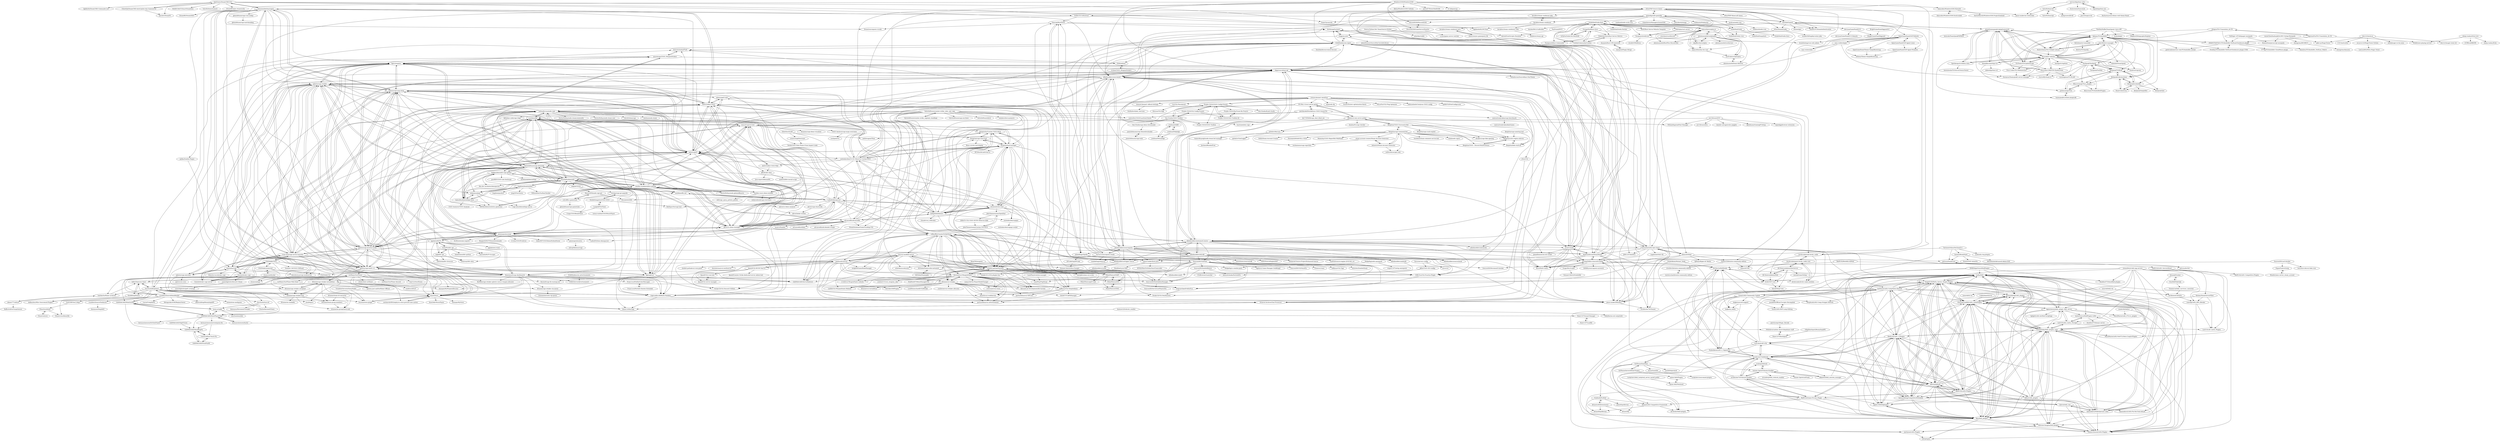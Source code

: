 digraph G {
"AndrSator/SteamCMD-GUI" -> "C0nw0nk/SteamCMD-AutoUpdate-Any-Gameserver"
"AndrSator/SteamCMD-GUI" -> "dgibbs64/SteamCMD-Commands-List"
"AndrSator/SteamCMD-GUI" -> "lenosisnickerboa/csgosl"
"AndrSator/SteamCMD-GUI" -> "hjorslev/SteamPS"
"AndrSator/SteamCMD-GUI" -> "alliedmodders/sourcemod"
"AndrSator/SteamCMD-GUI" -> "MAXBURAOT/SmartSteamEmu" ["e"=1]
"AndrSator/SteamCMD-GUI" -> "bcserv/smlib"
"AndrSator/SteamCMD-GUI" -> "ValvePython/steamctl" ["e"=1]
"AndrSator/SteamCMD-GUI" -> "TeamUlysses/ulx" ["e"=1]
"AndrSator/SteamCMD-GUI" -> "SteamRE/open-steamworks"
"SirPlease/L4D2-Competitive-Rework" -> "Target5150/MoYu_Server_Stupid_Plugins"
"SirPlease/L4D2-Competitive-Rework" -> "fbef0102/L4D1_2-Plugins"
"SirPlease/L4D2-Competitive-Rework" -> "fbef0102/L4D2-Plugins"
"SirPlease/L4D2-Competitive-Rework" -> "umlka/l4d2"
"SirPlease/L4D2-Competitive-Rework" -> "fantasylidong/CompetitiveWithAnne"
"SirPlease/L4D2-Competitive-Rework" -> "GlowingTree880/L4D2_LittlePlugins"
"SirPlease/L4D2-Competitive-Rework" -> "SirPlease/ZoneMod"
"SirPlease/L4D2-Competitive-Rework" -> "lakwsh/l4dtoolz"
"SirPlease/L4D2-Competitive-Rework" -> "fdxx/l4d2_plugins"
"SirPlease/L4D2-Competitive-Rework" -> "NanakaNeko/l4d2_plugins_coop"
"SirPlease/L4D2-Competitive-Rework" -> "accelerator74/l4dtoolz"
"SirPlease/L4D2-Competitive-Rework" -> "Derpduck/L4D2-Comp-Stripper-Rework"
"SirPlease/L4D2-Competitive-Rework" -> "Tsuey/L4D2-Community-Update"
"SirPlease/L4D2-Competitive-Rework" -> "SilvDev/Left4DHooks"
"SirPlease/L4D2-Competitive-Rework" -> "fantasylidong/L4d2_plugins"
"alliedmodders/ambuild" -> "alliedmodders/amtl"
"kus/cs2-modded-server" -> "shobhit-pathak/MatchZy"
"kus/cs2-modded-server" -> "joedwards32/CS2"
"kus/cs2-modded-server" -> "roflmuffin/CounterStrikeSharp"
"kus/cs2-modded-server" -> "daffyyyy/CS2-SimpleAdmin"
"kus/cs2-modded-server" -> "Nereziel/cs2-WeaponPaints"
"kus/cs2-modded-server" -> "nickj609/GameModeManager"
"kus/cs2-modded-server" -> "B3none/cs2-retakes"
"kus/cs2-modded-server" -> "abnerfs/cs2-rockthevote"
"kus/cs2-modded-server" -> "CHR15cs/CS2-Practice-Plugin"
"kus/cs2-modded-server" -> "lengran/OpenPrefirePrac"
"kus/cs2-modded-server" -> "KZGlobalTeam/cs2kz-metamod"
"kus/cs2-modded-server" -> "NockyCZ/CS2-Discord-Utilities"
"kus/cs2-modded-server" -> "L1teD/cs2-WeaponPaints-website"
"kus/cs2-modded-server" -> "fpaezf/CS2-RCON-Tool-V2"
"kus/cs2-modded-server" -> "Source2ZE/MultiAddonManager"
"B3none/csgo-retakes-instadefuse" -> "B3none/csgo-retakes-autoplant"
"B3none/csgo-retakes-instadefuse" -> "B3none/csgo-retakes-hud"
"B3none/csgo-retakes-instadefuse" -> "B3none/csgo-retakes-vip-queue"
"B3none/csgo-retakes-instadefuse" -> "shanapu/MyWeaponAllocator"
"B3none/csgo-retakes-instadefuse" -> "b3none/sm-groupcheck-web"
"B3none/csgo-retakes-instadefuse" -> "B3none/steam-group-members"
"B3none/csgo-retakes-hud" -> "B3none/csgo-retakes-autoplant"
"B3none/csgo-retakes-hud" -> "B3none/csgo-retakes-instadefuse"
"B3none/csgo-retakes-hud" -> "B3none/sm-smokefix"
"B3none/csgo-retakes-hud" -> "b3none/sm-groupcheck-web"
"B3none/csgo-retakes-hud" -> "B3none/steam-group-members"
"ckcz123/mota-js" -> "gdut-yy/MagicTower"
"ckcz123/mota-js" -> "ckcz123/magic-tower-AI"
"ckcz123/mota-js" -> "Z-H-Sun/tswKai"
"ckcz123/mota-js" -> "oscarcx123/MagicTower-Python"
"ckcz123/mota-js" -> "niltok/magic-in-ten-mins" ["e"=1]
"koraktor/steam-condenser" -> "koraktor/steam-condenser-php"
"koraktor/steam-condenser" -> "koraktor/steam-condenser-java"
"koraktor/steam-condenser" -> "koraktor/steam-condenser-ruby"
"TeaSpeak/TeaSpeak" -> "TeaSpeak/TeaWeb"
"TeaSpeak/TeaSpeak" -> "ReSpeak/TS3Hook"
"TeaSpeak/TeaSpeak" -> "Kandru/ts3proxy"
"TeaSpeak/TeaSpeak" -> "Bluscream/TS3AudioBotPlugins"
"TeaSpeak/TeaSpeak" -> "Bluscream/pyTSon_plugins"
"TeaSpeak/TeaSpeak" -> "Taronyuu/Teamspeak3-server-manager"
"TeaSpeak/TeaSpeak" -> "warningman/TS-ISLAM"
"qubka/Zombie-Plague" -> "dvarnai/store-plugin"
"sp0ok3r/Mercury" -> "sp0ok3r/ChatLogger"
"sp0ok3r/Mercury" -> "SamerAlsayegh/node-steam-bot-manager"
"WindowsGSM/WindowsGSM" -> "ohmcodes/WindowsGSM.Palworld"
"WindowsGSM/WindowsGSM" -> "dkdue/WindowsGSM.Valheim"
"WindowsGSM/WindowsGSM" -> "DiscordGSM/DiscordGSM"
"WindowsGSM/WindowsGSM" -> "patrix87/PowerShellGSM" ["e"=1]
"WindowsGSM/WindowsGSM" -> "et-nik/gameap" ["e"=1]
"WindowsGSM/WindowsGSM" -> "levelsranks/web-levels_ranks"
"WindowsGSM/WindowsGSM" -> "sbpp/sourcebans-pp"
"WindowsGSM/WindowsGSM" -> "GAMMACASE/ServerRedirect"
"WindowsGSM/WindowsGSM" -> "qubka/Zombie-Plague"
"WindowsGSM/WindowsGSM" -> "DiscordGSM/GameServerMonitor"
"WindowsGSM/WindowsGSM" -> "alliedmodders/sourcemod"
"WindowsGSM/WindowsGSM" -> "ErikMinekus/sm-ripext"
"WindowsGSM/WindowsGSM" -> "J-Tanzanite/Little-Anti-Cheat"
"WindowsGSM/WindowsGSM" -> "Silenci0/SMAC"
"WindowsGSM/WindowsGSM" -> "xPaw/PHP-Source-Query"
"CM2Walki/steamcmd" -> "steamcmd/docker"
"CM2Walki/steamcmd" -> "steamcmd/api"
"CM2Walki/steamcmd" -> "CM2Walki/CSGO"
"CM2Walki/steamcmd" -> "CM2Walki/CS2"
"armync/ArminC-AutoExec" -> "Purple-CSGO/CSGO-Config-Presets"
"armync/ArminC-AutoExec" -> "spddl/CS2FontConfigurator"
"armync/ArminC-AutoExec" -> "mija/yuki.cfg"
"armync/ArminC-AutoExec" -> "marqdevx/mm-cs2-scrim"
"armync/ArminC-AutoExec" -> "shobhit-pathak/MatchZy"
"armync/ArminC-AutoExec" -> "Zusier/Zusiers-optimization-Batch" ["e"=1]
"armync/ArminC-AutoExec" -> "ArmynC/ArminC-uBlock-Settings"
"armync/ArminC-AutoExec" -> "OhLasFar/CS2-Ping-Optimizer"
"armync/ArminC-AutoExec" -> "NockyCZ/CS2-Deathmatch"
"armync/ArminC-AutoExec" -> "niekcandaele/Catalysm-CSGO-config"
"armync/ArminC-AutoExec" -> "CHR15cs/CS2-Practice-Plugin"
"armync/ArminC-AutoExec" -> "1zc/CS2-Pterodactyl"
"armync/ArminC-AutoExec" -> "joedwards32/CS2"
"armync/ArminC-AutoExec" -> "samisalreadytaken/csgo-benchmark"
"armync/ArminC-AutoExec" -> "FN-FAL113/cs2-server-picker"
"Bettehem/ts3-musicbot" -> "Birk3n/TS3Spotify"
"gamedig/node-gamedig" -> "Austinb/GameQ"
"gamedig/node-gamedig" -> "xPaw/PHP-Source-Query"
"gamedig/node-gamedig" -> "pushrax/node-rcon"
"gamedig/node-gamedig" -> "randunel/node-srcds-rcon"
"gamedig/node-gamedig" -> "alliedmodders/sourcemod"
"gamedig/node-gamedig" -> "GameServerManagers/LinuxGSM" ["e"=1]
"gamedig/node-gamedig" -> "koraktor/steam-condenser"
"gamedig/node-gamedig" -> "pterodactyl/wings" ["e"=1]
"gamedig/node-gamedig" -> "OxideMod/Oxide.Rust"
"gamedig/node-gamedig" -> "Nodeactyl/Nodeactyl" ["e"=1]
"gamedig/node-gamedig" -> "DiscordGSM/DiscordGSM"
"gamedig/node-gamedig" -> "TeamUlysses/ulx" ["e"=1]
"gamedig/node-gamedig" -> "SmItH197/SteamAuthentication" ["e"=1]
"gamedig/node-gamedig" -> "OxideMod/Oxide"
"gamedig/node-gamedig" -> "alliedmodders/metamod-source"
"kkthxbye-code/csgo_bugs" -> "Kxnrl/Store"
"kkthxbye-code/csgo_bugs" -> "Linus4/csgoverview"
"OrangeWulf/Rust-Docs" -> "k1lly0u/Oxide.Ext.RustEdit"
"OrangeWulf/Rust-Docs" -> "CarbonCommunity/Carbon"
"OrangeWulf/Rust-Docs" -> "Facepunch/Rust.Community"
"OrangeWulf/Rust-Docs" -> "dassjosh/Rust.UIFramework"
"OrangeWulf/Rust-Docs" -> "Pinkstink-Rust/Rust-Server-Metrics"
"OrangeWulf/Rust-Docs" -> "OxideMod/Oxide.Rust"
"levelsranks/web-levels_ranks" -> "levelsranks/pawn-levels_ranks-core"
"levelsranks/web-levels_ranks" -> "levelsranks/levels-ranks-modules"
"levelsranks/web-levels_ranks" -> "R1KO/VIP-Core"
"jitingcn/TS3-Translation_zh-CN" -> "VigorousPro/TS3-Translation_zh-CN"
"jitingcn/TS3-Translation_zh-CN" -> "joni1802/ts3-manager"
"jitingcn/TS3-Translation_zh-CN" -> "Splamy/TS3AudioBot"
"jitingcn/TS3-Translation_zh-CN" -> "ZHANGTIANYAO1/TS3AudioBot-NetEaseCloudmusic-plugin"
"benediktschmitt/py-ts3" -> "nikdoof/python-ts3"
"benediktschmitt/py-ts3" -> "pathmann/pyTSon"
"benediktschmitt/py-ts3" -> "planetteamspeak/ts3phpframework"
"benediktschmitt/py-ts3" -> "Wruczek/ts-website"
"steam-account-creator/Steam-Account-Generator" -> "Ashesh3/Steam-Account-Generator"
"steam-account-creator/Steam-Account-Generator" -> "verdammnis/csgo-reportbot"
"fbef0102/L4D1_2-Plugins" -> "fbef0102/L4D2-Plugins"
"fbef0102/L4D1_2-Plugins" -> "Target5150/MoYu_Server_Stupid_Plugins"
"fbef0102/L4D1_2-Plugins" -> "umlka/l4d2"
"fbef0102/L4D1_2-Plugins" -> "SirPlease/L4D2-Competitive-Rework"
"fbef0102/L4D1_2-Plugins" -> "NanakaNeko/l4d2_plugins_coop"
"fbef0102/L4D1_2-Plugins" -> "fdxx/l4d2_plugins"
"fbef0102/L4D1_2-Plugins" -> "GlowingTree880/L4D2_LittlePlugins"
"fbef0102/L4D1_2-Plugins" -> "accelerator74/l4dtoolz"
"fbef0102/L4D1_2-Plugins" -> "lakwsh/l4dtoolz"
"fbef0102/L4D1_2-Plugins" -> "fbef0102/Game-Private_Plugin"
"fbef0102/L4D1_2-Plugins" -> "GJKen/L4d2_plugins"
"fbef0102/L4D1_2-Plugins" -> "fantasylidong/CompetitiveWithAnne"
"fbef0102/L4D1_2-Plugins" -> "Paimon-Kawaii/L4D2-Plugins"
"fbef0102/L4D1_2-Plugins" -> "LuxLuma/Left-4-fix"
"fbef0102/L4D1_2-Plugins" -> "apples1949/l4dplugins"
"joshuaferrara/node-csgo" -> "saul/demofile"
"joshuaferrara/node-csgo" -> "DoctorMcKay/node-globaloffensive" ["e"=1]
"joshuaferrara/node-csgo" -> "seishun/node-steam" ["e"=1]
"joshuaferrara/node-csgo" -> "StatsHelix/demoinfo"
"joshuaferrara/node-csgo" -> "ValveSoftware/csgo-demoinfo"
"joshuaferrara/node-csgo" -> "markus-wa/demoinfocs-golang"
"joshuaferrara/node-csgo" -> "splewis/csgo-pug-setup"
"joshuaferrara/node-csgo" -> "akiver/cs-demo-manager"
"joshuaferrara/node-csgo" -> "Tewki/CSGO-Item-Floats-From-Inspect-Links" ["e"=1]
"joshuaferrara/node-csgo" -> "DoctorMcKay/node-steamcommunity" ["e"=1]
"joshuaferrara/node-csgo" -> "DoctorMcKay/node-steam-user" ["e"=1]
"joshuaferrara/node-csgo" -> "deStrO/eBot-CSGO"
"joshuaferrara/node-csgo" -> "ValvePython/csgo" ["e"=1]
"joshuaferrara/node-csgo" -> "akiver/boiler-writter"
"joshuaferrara/node-csgo" -> "mikeemoo/jsgo"
"BeepIsla/csgo-commend-bot" -> "BeepIsla/CSGO-Overwatch-Bot"
"BeepIsla/csgo-commend-bot" -> "mellowagain/Titan" ["e"=1]
"BeepIsla/csgo-commend-bot" -> "steam-account-creator/Steam-Account-Generator"
"BeepIsla/csgo-commend-bot" -> "Ashesh3/Steam-Account-Generator"
"BeepIsla/csgo-commend-bot" -> "BeepIsla/valve-region-selector"
"BeepIsla/csgo-commend-bot" -> "BeepIsla/fake-stattrak"
"BeepIsla/csgo-commend-bot" -> "3urobeat/steam-comment-service-bot" ["e"=1]
"BeepIsla/csgo-commend-bot" -> "B3akers/csgo-fake-opening"
"BeepIsla/csgo-commend-bot" -> "dank/node-csgorc"
"BeepIsla/csgo-commend-bot" -> "BeepIsla/CSGO---Discord-RichPresence"
"BeepIsla/csgo-commend-bot" -> "Holfz/Steam-Account-Creator"
"BeepIsla/csgo-commend-bot" -> "verdammnis/csgo-reportbot"
"BeepIsla/csgo-commend-bot" -> "EternityX/DEADCELL-CSGO" ["e"=1]
"BeepIsla/csgo-commend-bot" -> "Weeeishy/CSGO-ReportBot-WebPanel"
"BeepIsla/csgo-commend-bot" -> "nullworks/accgen-web"
"Ashesh3/Steam-Account-Generator" -> "steam-account-creator/Steam-Account-Generator"
"Ashesh3/Steam-Account-Generator" -> "nullworks/accgen-web"
"Ashesh3/Steam-Account-Generator" -> "BeepIsla/csgo-commend-bot"
"TheHolyWaffle/TeamSpeak-3-Java-API" -> "Manevolent/ts3j"
"TheHolyWaffle/TeamSpeak-3-Java-API" -> "lucko/helper" ["e"=1]
"TheHolyWaffle/TeamSpeak-3-Java-API" -> "Splamy/TS3AudioBot"
"TheHolyWaffle/TeamSpeak-3-Java-API" -> "filoghost/HolographicDisplays" ["e"=1]
"TheHolyWaffle/TeamSpeak-3-Java-API" -> "Multivit4min/TS3-NodeJS-Library"
"TheHolyWaffle/TeamSpeak-3-Java-API" -> "teamspeak/ts3client-pluginsdk"
"BeepIsla/CSGO---Discord-RichPresence" -> "BeepIsla/valve-region-selector"
"easy-wi/developer" -> "easy-wi/installer"
"easy-wi/developer" -> "OpenGamePanel/OGP-Website"
"easy-wi/developer" -> "Taronyuu/Teamspeak3-server-manager"
"easy-wi/developer" -> "sbpp/sourcebans-pp"
"markus-wa/cs-demo-minifier" -> "Linus4/csgoverview"
"markus-wa/cs-demo-minifier" -> "o40/csgo_spray_pattern_plotter"
"markus-wa/cs-demo-minifier" -> "zoidyzoidzoid/csgo-overviews"
"Linus4/csgoverview" -> "markus-wa/cs-demo-minifier"
"Linus4/csgoverview" -> "markus-wa/demoinfocs-golang"
"Linus4/csgoverview" -> "saul/demofile"
"Linus4/csgoverview" -> "zoidyzoidzoid/csgo-overviews"
"Linus4/csgoverview" -> "lexogrine/csgo-react-hud"
"Linus4/csgoverview" -> "StatsHelix/demoinfo"
"Linus4/csgoverview" -> "pnxenopoulos/awpy"
"Linus4/csgoverview" -> "lexogrine/hud-manager"
"Linus4/csgoverview" -> "CSGO-Analysis/csgo-maps-overviews"
"Linus4/csgoverview" -> "Brammz/csgo-demo-visualizer"
"Linus4/csgoverview" -> "dionpirotta/Custom-CSGO-HUD"
"levelsranks/pawn-levels_ranks-core" -> "levelsranks/levels-ranks-modules"
"levelsranks/pawn-levels_ranks-core" -> "levelsranks/web-levels_ranks"
"levelsranks/pawn-levels_ranks-core" -> "R1KO/VIP-Core"
"levelsranks/pawn-levels_ranks-core" -> "SB-MaterialAdmin/NewServer"
"Manevolent/ts3j" -> "ReSpeak/tsdeclarations"
"Manevolent/ts3j" -> "ReSpeak/tsclientlib"
"fbef0102/L4D2-Plugins" -> "fbef0102/L4D1_2-Plugins"
"fbef0102/L4D2-Plugins" -> "Target5150/MoYu_Server_Stupid_Plugins"
"fbef0102/L4D2-Plugins" -> "umlka/l4d2"
"fbef0102/L4D2-Plugins" -> "SirPlease/L4D2-Competitive-Rework"
"fbef0102/L4D2-Plugins" -> "GlowingTree880/L4D2_LittlePlugins"
"fbef0102/L4D2-Plugins" -> "NanakaNeko/l4d2_plugins_coop"
"fbef0102/L4D2-Plugins" -> "fdxx/l4d2_plugins"
"fbef0102/L4D2-Plugins" -> "lakwsh/l4dtoolz"
"fbef0102/L4D2-Plugins" -> "fbef0102/Game-Private_Plugin"
"fbef0102/L4D2-Plugins" -> "himenekocn/NekoSpecials-L4D2"
"fbef0102/L4D2-Plugins" -> "GJKen/L4d2_plugins"
"fbef0102/L4D2-Plugins" -> "accelerator74/l4dtoolz"
"fbef0102/L4D2-Plugins" -> "LuxLuma/Left-4-fix"
"fbef0102/L4D2-Plugins" -> "fantasylidong/CompetitiveWithAnne"
"fbef0102/L4D2-Plugins" -> "fantasylidong/L4d2_plugins"
"splewis/csgo-pug-setup" -> "splewis/csgo-multi-1v1"
"splewis/csgo-pug-setup" -> "splewis/csgo-retakes"
"splewis/csgo-pug-setup" -> "splewis/get5"
"splewis/csgo-pug-setup" -> "splewis/csgo-practice-mode"
"splewis/csgo-pug-setup" -> "Maxximou5/csgo-deathmatch"
"splewis/csgo-pug-setup" -> "kgns/weapons"
"splewis/csgo-pug-setup" -> "rogeraabbccdd/Kento-Rankme"
"splewis/csgo-pug-setup" -> "splewis/csgo-executes"
"splewis/csgo-pug-setup" -> "deStrO/eBot-CSGO"
"splewis/csgo-pug-setup" -> "crazy-max/csgo-server-launcher"
"splewis/csgo-pug-setup" -> "kgns/gloves"
"splewis/csgo-pug-setup" -> "Kxnrl/Store"
"splewis/csgo-pug-setup" -> "splewis/get5-web"
"splewis/csgo-pug-setup" -> "lenosisnickerboa/csgosl"
"splewis/csgo-pug-setup" -> "sbpp/sourcebans-pp"
"Jyben/cs2-mm-server-picker" -> "FN-FAL113/cs2-server-picker"
"Jyben/cs2-mm-server-picker" -> "BeepIsla/CSGO-Overwatch-Bot"
"Jyben/cs2-mm-server-picker" -> "BeepIsla/valve-region-selector"
"Jyben/cs2-mm-server-picker" -> "dumbasPL/csgo-checker"
"Jyben/cs2-mm-server-picker" -> "B3akers/csgo-fake-opening"
"Jyben/cs2-mm-server-picker" -> "sp0ok3r/Mercury"
"Jyben/cs2-mm-server-picker" -> "luastoned/obs-csgo"
"Jyben/cs2-mm-server-picker" -> "WilliamRagstad/Font-Manager"
"BeepIsla/CSGO-Overwatch-Bot" -> "BeepIsla/csgo-commend-bot"
"BeepIsla/CSGO-Overwatch-Bot" -> "BeepIsla/fake-stattrak"
"BeepIsla/CSGO-Overwatch-Bot" -> "BeepIsla/valve-region-selector"
"BeepIsla/CSGO-Overwatch-Bot" -> "Jyben/cs2-mm-server-picker"
"BeepIsla/CSGO-Overwatch-Bot" -> "BeepIsla/CSGO---Discord-RichPresence"
"BeepIsla/CSGO-Overwatch-Bot" -> "BeepIsla/csgo-crash-exploit"
"BeepIsla/CSGO-Overwatch-Bot" -> "sp0ok3r/Mercury"
"fbef0102/Rotoblin-AZMod" -> "fbef0102/L4D1-Server4Dead"
"fbef0102/Rotoblin-AZMod" -> "SilvDev/Left4DHooks"
"Purple-CSGO/Cfg-Preset-By-Purp1e" -> "Purple-CSGO/CSGO-Toolbox-Qt"
"CM2Walki/CSGO" -> "kaimallea/csgo"
"CM2Walki/CSGO" -> "crazy-max/csgo-server-launcher"
"CM2Walki/CSGO" -> "Gonzih/docker-csgo-server"
"CM2Walki/CSGO" -> "timche/docker-csgo"
"CM2Walki/CSGO" -> "CM2Walki/steamcmd"
"CM2Walki/CSGO" -> "CM2Walki/CS2"
"CM2Walki/CSGO" -> "Summer-16/CSGO-VMPanel"
"CM2Walki/CSGO" -> "splewis/csgo-multi-1v1"
"gflze/CSGO-ZE-Configs" -> "komashchenko/ParticleFix"
"boltgolt/boltobserv" -> "dionpirotta/Custom-CSGO-HUD"
"boltgolt/boltobserv" -> "lexogrine/hud-manager"
"boltgolt/boltobserv" -> "drweissbrot/cs-hud"
"boltgolt/boltobserv" -> "osztenkurden/CS-GO-Observer-Custom-HUD"
"boltgolt/boltobserv" -> "lexogrine/csgo-react-hud"
"boltgolt/boltobserv" -> "clauadv/cs2_webradar" ["e"=1]
"boltgolt/boltobserv" -> "shobhit-pathak/MatchZy"
"boltgolt/boltobserv" -> "saul/demofile"
"boltgolt/boltobserv" -> "advancedfx/advancedfx"
"boltgolt/boltobserv" -> "osztenkurden/csgogsi"
"boltgolt/boltobserv" -> "splewis/get5"
"boltgolt/boltobserv" -> "Linus4/csgoverview"
"boltgolt/boltobserv" -> "deStrO/eBot-CSGO"
"splewis/csgo-multi-1v1" -> "splewis/csgo-retakes"
"splewis/csgo-multi-1v1" -> "splewis/csgo-pug-setup"
"splewis/csgo-multi-1v1" -> "Maxximou5/csgo-deathmatch"
"splewis/csgo-multi-1v1" -> "splewis/csgo-practice-mode"
"splewis/csgo-multi-1v1" -> "rogeraabbccdd/Kento-Rankme"
"splewis/csgo-multi-1v1" -> "sbpp/sourcebans-pp"
"splewis/csgo-multi-1v1" -> "kgns/weapons"
"splewis/csgo-multi-1v1" -> "splewis/get5"
"splewis/csgo-multi-1v1" -> "Kxnrl/Store"
"splewis/csgo-multi-1v1" -> "splewis/csgo-executes"
"splewis/csgo-multi-1v1" -> "B3none/csgo-retakes-autoplant"
"splewis/csgo-multi-1v1" -> "kgns/gloves"
"splewis/csgo-multi-1v1" -> "surftimer/SurfTimer"
"splewis/csgo-multi-1v1" -> "quasemago/CSGO_WeaponStickers"
"splewis/csgo-multi-1v1" -> "GAMMACASE/ServerRedirect"
"z4lab/z4lab-surftimer" -> "wadeira/ckSurf"
"NomisCZ/hlstatsx-community-edition" -> "A1mDev/hlstatsx-community-edition"
"NomisCZ/hlstatsx-community-edition" -> "Silenci0/UMC"
"Multivit4min/TS3-NodeJS-Library" -> "joni1802/ts3-manager"
"Multivit4min/TS3-NodeJS-Library" -> "Splamy/TS3AudioBot"
"Multivit4min/TS3-NodeJS-Library" -> "planetteamspeak/ts3phpframework"
"Multivit4min/TS3-NodeJS-Library" -> "Wruczek/ts-website"
"KyleSanderson/SteamWorks" -> "peace-maker/DHooks2"
"KyleSanderson/SteamWorks" -> "accelerator74/Cleaner"
"KyleSanderson/SteamWorks" -> "Bara/Multi-Colors"
"KyleSanderson/SteamWorks" -> "ErikMinekus/sm-ripext"
"KyleSanderson/SteamWorks" -> "Drixevel-Archive/Chat-Processor"
"KyleSanderson/SteamWorks" -> "dordnung/System2"
"KyleSanderson/SteamWorks" -> "bcserv/smlib"
"KyleSanderson/SteamWorks" -> "nosoop/SMExt-SourceScramble"
"nosoop/SMExt-SourceScramble" -> "Bara/Multi-Colors"
"nosoop/SMExt-SourceScramble" -> "peace-maker/DHooks2"
"nosoop/SMExt-SourceScramble" -> "SilvDev/Left4DHooks"
"nosoop/SMExt-SourceScramble" -> "LuxLuma/Left-4-fix"
"nosoop/SMExt-SourceScramble" -> "ErikMinekus/sm-ripext"
"nosoop/SMExt-SourceScramble" -> "KitRifty/sourcepawn-navmesh"
"nosoop/SMExt-SourceScramble" -> "KyleSanderson/SteamWorks"
"nosoop/SMExt-SourceScramble" -> "Scags/IDA-Scripts"
"BrightGamePanel/bgpanelv2" -> "BrightGamePanel/bgpanel"
"ArmynC/ArminC-uBlock-Settings" -> "0x4Hydro/Optiz_Services" ["e"=1]
"osztenkurden/CS-GO-Observer-Custom-HUD" -> "lexogrine/hud-manager"
"osztenkurden/CS-GO-Observer-Custom-HUD" -> "dionpirotta/Custom-CSGO-HUD"
"osztenkurden/CS-GO-Observer-Custom-HUD" -> "boltgolt/boltobserv"
"osztenkurden/CS-GO-Observer-Custom-HUD" -> "splewis/get5"
"osztenkurden/CS-GO-Observer-Custom-HUD" -> "lexogrine/csgo-react-hud"
"osztenkurden/CS-GO-Observer-Custom-HUD" -> "deStrO/eBot-CSGO"
"osztenkurden/CS-GO-Observer-Custom-HUD" -> "saul/demofile"
"osztenkurden/CS-GO-Observer-Custom-HUD" -> "splewis/csgo-pug-setup"
"osztenkurden/CS-GO-Observer-Custom-HUD" -> "splewis/get5-web"
"osztenkurden/CS-GO-Observer-Custom-HUD" -> "advancedfx/advancedfx"
"osztenkurden/CS-GO-Observer-Custom-HUD" -> "splewis/csgo-retakes"
"osztenkurden/CS-GO-Observer-Custom-HUD" -> "RedSparr0w/csgo-hud"
"osztenkurden/CS-GO-Observer-Custom-HUD" -> "drweissbrot/cs-hud"
"osztenkurden/CS-GO-Observer-Custom-HUD" -> "deStrO/eBot-CSGO-Web"
"osztenkurden/CS-GO-Observer-Custom-HUD" -> "ValveSoftware/csgo-demoinfo"
"boomix/BoomPanel" -> "polvora/SteamCore"
"boomix/BoomPanel" -> "MitchDizzle/Advanced-Admin-ESP"
"boomix/BoomPanel" -> "Kxnrl/CSGO-ArmsFix"
"jason-e/rngfix" -> "GAMMACASE/MomSurfFix"
"jason-e/rngfix" -> "GAMMACASE/ShowPlayerClips"
"jason-e/rngfix" -> "Haze1337/Sound-Manager"
"jason-e/rngfix" -> "shavitush/noslide"
"blankbhop/btimes" -> "kidfearless/Misc-Sourcemod-Plugins"
"blankbhop/btimes" -> "InfluxTimer/sm-timer"
"clugg/sm-json" -> "dordnung/System2"
"clugg/sm-json" -> "ErikMinekus/sm-ripext"
"clugg/sm-json" -> "JoinedSenses/SourceMod-IncludeLibrary"
"clugg/sm-json" -> "rumblefrog/setup-sp"
"Source-Python-Dev-Team/Source.Python" -> "Ayuto/EventScripts-Emulator"
"Source-Python-Dev-Team/Source.Python" -> "alliedmodders/stripper-source"
"Source-Python-Dev-Team/Source.Python" -> "clugg/sm-json"
"Source-Python-Dev-Team/Source.Python" -> "asherkin/vtable"
"Source-Python-Dev-Team/Source.Python" -> "bcserv/smlib"
"ReSpeak/tsdeclarations" -> "ReSpeak/tsclientlib"
"ReSpeak/tsdeclarations" -> "ReSpeak/TS3Hook"
"ReSpeak/tsdeclarations" -> "Manevolent/ts3j"
"ReSpeak/tsdeclarations" -> "Bluscream/pyTSon_plugins"
"akiver/csgo-sharecode" -> "akiver/boiler-writter"
"splewis/csgo-executes" -> "splewis/csgo-retakes"
"splewis/csgo-executes" -> "rogeraabbccdd/Kento-Rankme"
"splewis/csgo-executes" -> "splewis/sm-misc"
"splewis/csgo-executes" -> "B3none/csgo-retakes-hud"
"ReSpeak/TS3Hook" -> "ReSpeak/tsdeclarations"
"ReSpeak/TS3Hook" -> "Bluscream/pyTSon_plugins"
"ReSpeak/TS3Hook" -> "pathmann/pyTSon"
"ReSpeak/TS3Hook" -> "TeaSpeak/TeaSpeak"
"ReSpeak/TS3Hook" -> "ReSpeak/tsclientlib"
"ReSpeak/TS3Hook" -> "ReSpeak/Qint"
"ReSpeak/tsclientlib" -> "ReSpeak/tsdeclarations"
"ReSpeak/tsclientlib" -> "ReSpeak/Qint"
"ReSpeak/tsclientlib" -> "ReSpeak/SimpleBot"
"ReSpeak/tsclientlib" -> "Manevolent/ts3j"
"ReSpeak/tsclientlib" -> "ReSpeak/TS3Hook"
"TeaSpeak/TeaWeb" -> "TeaSpeak/TeaSpeak"
"oscarcx123/MagicTower-Python" -> "LeeLin2602/Mota-Magic-Tower"
"tomtko/Surftimer-archived" -> "nikooo777/ckSurf"
"tomtko/Surftimer-archived" -> "InfluxTimer/sm-timer"
"SirPlease/Server4Dead-Project" -> "SirPlease/ZoneMod"
"SirPlease/Server4Dead-Project" -> "spoon-l4d2/Plugins"
"SteamRE/open-steamworks" -> "SteamRE/Steam4NET"
"SteamRE/open-steamworks" -> "Dreae/sourcepawn-vscode"
"Psykotikism/Mutant_Tanks" -> "SilvDev/Left4DHooks"
"Psykotikism/Mutant_Tanks" -> "Psykotikism/L4D1-2_Signatures"
"rikka0w0/l4d2_mission_manager" -> "SilvDev/Left4DHooks"
"rikka0w0/l4d2_mission_manager" -> "Satanic-Spirit/Tickrate-Enabler"
"zonde306/l4d2sc" -> "Paimon-Kawaii/L4D2-Plugins"
"zonde306/l4d2sc" -> "PencilMario/L4d2_0721sv_plugins"
"shavitush/Oryx-AC" -> "danzayau/MovementTweaker"
"shavitush/Oryx-AC" -> "CharlesBarone/bTimes"
"Hexer10/HexTags" -> "Drixevel-Archive/Chat-Processor"
"LuxLuma/Left-4-fix" -> "umlka/l4d2"
"LuxLuma/Left-4-fix" -> "fdxx/l4d2_plugins"
"LuxLuma/Left-4-fix" -> "devilesk/rl4d2l-plugins"
"LuxLuma/Left-4-fix" -> "accelerator74/l4dtoolz"
"LuxLuma/Left-4-fix" -> "SilvDev/Left4DHooks"
"LuxLuma/Left-4-fix" -> "Psykotikism/L4D1-2_Signatures"
"LuxLuma/Left-4-fix" -> "Target5150/MoYu_Server_Stupid_Plugins"
"fbef0102/L4D1-Server4Dead" -> "fbef0102/L4D1-Competitive-Plugins"
"ThaPwned/WCS" -> "Ayuto/EventScripts-Emulator"
"k1lly0u/Oxide.Ext.RustEdit" -> "OrangeWulf/Rust-Docs"
"B3none/steam-id-converter" -> "b3none/sm-groupcheck-web"
"B3none/steam-id-converter" -> "B3none/steam-group-members"
"B3none/csgo-retakes-vip-queue" -> "b3none/executes-vip-queue"
"glenndehaan/csgo-rcon-nodejs" -> "glenndehaan/csgo-matchmaking"
"levelsranks/levels-ranks-modules" -> "levelsranks/pawn-levels_ranks-core"
"B3none/steam-group-members" -> "b3none/sm-groupcheck-web"
"alliedmodders/sourcemod" -> "alliedmodders/metamod-source"
"alliedmodders/sourcemod" -> "alliedmodders/sourcepawn"
"alliedmodders/sourcemod" -> "sbpp/sourcebans-pp"
"alliedmodders/sourcemod" -> "alliedmodders/hl2sdk"
"alliedmodders/sourcemod" -> "roflmuffin/CounterStrikeSharp"
"alliedmodders/sourcemod" -> "J-Tanzanite/Little-Anti-Cheat"
"alliedmodders/sourcemod" -> "ErikMinekus/sm-ripext"
"alliedmodders/sourcemod" -> "kgns/weapons"
"alliedmodders/sourcemod" -> "Sarrus1/sourcepawn-studio"
"alliedmodders/sourcemod" -> "shavitush/bhoptimer"
"alliedmodders/sourcemod" -> "bcserv/smlib"
"alliedmodders/sourcemod" -> "splewis/csgo-retakes"
"alliedmodders/sourcemod" -> "JulienKluge/Spedit"
"alliedmodders/sourcemod" -> "nosoop/SMExt-SourceScramble"
"alliedmodders/sourcemod" -> "alliedmodders/amxmodx" ["e"=1]
"splewis/csgo-retakes" -> "splewis/csgo-multi-1v1"
"splewis/csgo-retakes" -> "splewis/csgo-pug-setup"
"splewis/csgo-retakes" -> "Maxximou5/csgo-deathmatch"
"splewis/csgo-retakes" -> "kgns/weapons"
"splewis/csgo-retakes" -> "B3none/csgo-retakes-instadefuse"
"splewis/csgo-retakes" -> "B3none/csgo-retakes-autoplant"
"splewis/csgo-retakes" -> "splewis/csgo-executes"
"splewis/csgo-retakes" -> "kgns/gloves"
"splewis/csgo-retakes" -> "splewis/csgo-practice-mode"
"splewis/csgo-retakes" -> "B3none/csgo-retakes-hud"
"splewis/csgo-retakes" -> "rogeraabbccdd/Kento-Rankme"
"splewis/csgo-retakes" -> "BatMen/csgo-retakes-splewis-convar-weapon-allocator"
"splewis/csgo-retakes" -> "splewis/get5"
"splewis/csgo-retakes" -> "Kxnrl/Store"
"splewis/csgo-retakes" -> "shanapu/MyWeaponAllocator"
"pnxenopoulos/awpy" -> "LaihoE/demoparser"
"pnxenopoulos/awpy" -> "markus-wa/demoinfocs-golang"
"pnxenopoulos/awpy" -> "saul/demofile"
"pnxenopoulos/awpy" -> "LaihoE/Python-demoparser"
"pnxenopoulos/awpy" -> "Linus4/csgoverview"
"pnxenopoulos/awpy" -> "pnxenopoulos/esta"
"pnxenopoulos/awpy" -> "ValveSoftware/csgo-demoinfo"
"pnxenopoulos/awpy" -> "akiver/cs-demo-manager"
"pnxenopoulos/awpy" -> "saul/demofile-net"
"pnxenopoulos/awpy" -> "d-roho/CSGOPredictor"
"pnxenopoulos/awpy" -> "ZaharX97/CSGOdemoPythonParser"
"pnxenopoulos/awpy" -> "Strift/awesome-esports"
"pnxenopoulos/awpy" -> "joshuaferrara/node-csgo"
"pnxenopoulos/awpy" -> "gigobyte/HLTV"
"pnxenopoulos/awpy" -> "ReagentX/HLTVDemoDownloader"
"TS3Tools/TS3UpdateScript" -> "First-Coder/TS3-Webinterface"
"TS3Tools/TS3UpdateScript" -> "Wruczek/ts-website"
"TS3Tools/TS3UpdateScript" -> "Newcomer1989/TSN-Ranksystem"
"TS3Tools/TS3UpdateScript" -> "Splamy/TS3AudioBot"
"TS3Tools/TS3UpdateScript" -> "planetteamspeak/ts3phpframework"
"fyscs/servers-config" -> "fyscs/cs2"
"fyscs/servers-config" -> "gflze/CSGO-ZE-Configs"
"mikeemoo/jsgo" -> "EHVAG/demostatistics-generator"
"mikeemoo/jsgo" -> "csgo-data/demoinfogo-mirror"
"mikeemoo/jsgo" -> "kaimallea/demoinfogo-linux"
"surftimer/SurfTimer" -> "GAMMACASE/MomSurfFix"
"surftimer/SurfTimer" -> "surftimer/SurfTimer-Web-Stats"
"surftimer/SurfTimer" -> "InfluxTimer/sm-timer"
"surftimer/SurfTimer" -> "surftimer/SurfTimer-discord"
"surftimer/SurfTimer" -> "z4lab/z4lab-surftimer"
"surftimer/SurfTimer" -> "Sayt123/SurfZones"
"surftimer/SurfTimer" -> "Kxnrl/Store"
"surftimer/SurfTimer" -> "shavitush/bhoptimer"
"surftimer/SurfTimer" -> "GAMMACASE/ServerRedirect"
"surftimer/SurfTimer" -> "qawery-just-sad/Surftimer-Official"
"surftimer/SurfTimer" -> "nuclearsilo583/zephyrus-store-preview-new-syntax"
"surftimer/SurfTimer" -> "tomtko/Surftimer-archived"
"surftimer/SurfTimer" -> "peace-maker/DHooks2"
"lexogrine/hud-manager" -> "lexogrine/csgo-react-hud"
"lexogrine/hud-manager" -> "dionpirotta/Custom-CSGO-HUD"
"lexogrine/hud-manager" -> "osztenkurden/CS-GO-Observer-Custom-HUD"
"lexogrine/hud-manager" -> "boltgolt/boltobserv"
"lexogrine/hud-manager" -> "drweissbrot/cs-hud"
"lexogrine/hud-manager" -> "splewis/get5"
"lexogrine/hud-manager" -> "shobhit-pathak/MatchZy"
"lexogrine/hud-manager" -> "PhlexPlexico/G5API"
"lexogrine/hud-manager" -> "PhlexPlexico/G5V"
"lexogrine/hud-manager" -> "Linus4/csgoverview"
"lexogrine/hud-manager" -> "RCVolus/lol-pick-ban-ui" ["e"=1]
"lexogrine/hud-manager" -> "Morabotti/GHM"
"lexogrine/hud-manager" -> "osztenkurden/csgogsi"
"StatsHelix/demoinfo" -> "ValveSoftware/csgo-demoinfo"
"StatsHelix/demoinfo" -> "EHVAG/demostatistics-generator"
"StatsHelix/demoinfo" -> "saul/demofile"
"StatsHelix/demoinfo" -> "Bakkes/demoinfo-csgo-python"
"StatsHelix/demoinfo" -> "kaimallea/demoinfogo-linux"
"StatsHelix/demoinfo" -> "akiver/cs-demo-manager"
"StatsHelix/demoinfo" -> "joshuaferrara/node-csgo"
"StatsHelix/demoinfo" -> "markus-wa/demoinfocs-golang"
"StatsHelix/demoinfo" -> "bugdone/headshotbox"
"StatsHelix/demoinfo" -> "mikeemoo/jsgo"
"StatsHelix/demoinfo" -> "markus-wa/cs-demo-minifier"
"StatsHelix/demoinfo" -> "Linus4/csgoverview"
"StatsHelix/demoinfo" -> "csgo-data/demoinfogo-mirror"
"StatsHelix/demoinfo" -> "rakijah/CSGSI"
"StatsHelix/demoinfo" -> "ibm-dev-incubator/demoparser"
"J-Tanzanite/Little-Anti-Cheat" -> "Silenci0/SMAC"
"J-Tanzanite/Little-Anti-Cheat" -> "sbpp/sourcebans-pp"
"J-Tanzanite/Little-Anti-Cheat" -> "GAMMACASE/ServerRedirect"
"J-Tanzanite/Little-Anti-Cheat" -> "JDW1337/AntiDLL"
"J-Tanzanite/Little-Anti-Cheat" -> "sapphonie/StAC-tf2" ["e"=1]
"J-Tanzanite/Little-Anti-Cheat" -> "peace-maker/DHooks2"
"J-Tanzanite/Little-Anti-Cheat" -> "Target5150/MoYu_Server_Stupid_Plugins"
"J-Tanzanite/Little-Anti-Cheat" -> "accelerator74/Cleaner"
"J-Tanzanite/Little-Anti-Cheat" -> "fbef0102/L4D1_2-Plugins"
"J-Tanzanite/Little-Anti-Cheat" -> "SirPlease/L4D2-Competitive-Rework"
"J-Tanzanite/Little-Anti-Cheat" -> "ErikMinekus/sm-ripext"
"J-Tanzanite/Little-Anti-Cheat" -> "nosoop/SMExt-SourceScramble"
"J-Tanzanite/Little-Anti-Cheat" -> "alliedmodders/sourcemod"
"J-Tanzanite/Little-Anti-Cheat" -> "GlowingTree880/L4D2_LittlePlugins"
"J-Tanzanite/Little-Anti-Cheat" -> "KyleSanderson/SteamWorks"
"kaimallea/csgo" -> "CM2Walki/CSGO"
"kaimallea/csgo" -> "crazy-max/csgo-server-launcher"
"kaimallea/csgo" -> "Gonzih/docker-csgo-server"
"kaimallea/csgo" -> "EdenServers/docker-csgo"
"kaimallea/csgo" -> "timche/docker-csgo"
"kaimallea/csgo" -> "splewis/csgo-pug-setup"
"kaimallea/csgo" -> "splewis/get5"
"kaimallea/csgo" -> "deStrO/eBot-CSGO"
"kaimallea/csgo" -> "Linus4/csgoverview"
"kaimallea/csgo" -> "dasisdormax/csgo-multiserver"
"liamcottle/rustplus.js" -> "liamcottle/atlas-for-rust"
"liamcottle/rustplus.js" -> "alexemanuelol/rustplusplus"
"liamcottle/rustplus.js" -> "olijeffers0n/rustplus"
"liamcottle/rustplus.js" -> "yourdawi/rustdiscord"
"liamcottle/rustplus.js" -> "alexemanuelol/RustPlus-Discord-Bot"
"liamcottle/rustplus.js" -> "OxideMod/Oxide.Rust"
"liamcottle/rustplus.js" -> "nerif-tafu/rustplusplus"
"juv/vibranceGUI" -> "juv/vibranceDLL"
"juv/vibranceGUI" -> "WilliamRagstad/Font-Manager"
"juv/vibranceGUI" -> "daniele-salvagni/color-goggles"
"juv/vibranceGUI" -> "djdallmann/GamingPCSetup" ["e"=1]
"juv/vibranceGUI" -> "repeekgg/browser-extension"
"juv/vibranceGUI" -> "splewis/csgo-practice-mode"
"joni1802/ts3-manager" -> "Wruczek/ts-website"
"joni1802/ts3-manager" -> "Splamy/TS3AudioBot"
"joni1802/ts3-manager" -> "dalexhd/SteamSpeak"
"joni1802/ts3-manager" -> "Multivit4min/TS3-NodeJS-Library"
"joni1802/ts3-manager" -> "Kandru/ts3proxy"
"Franc1sco/FixHintColorMessages" -> "Franc1sco/Fortnite-Emotes-Extended"
"planetteamspeak/ts3phpframework" -> "Wruczek/ts-website"
"planetteamspeak/ts3phpframework" -> "Newcomer1989/TSN-Ranksystem"
"planetteamspeak/ts3phpframework" -> "Speckmops/ts3admin.class"
"planetteamspeak/ts3phpframework" -> "benediktschmitt/py-ts3"
"planetteamspeak/ts3phpframework" -> "Splamy/TS3AudioBot"
"planetteamspeak/ts3phpframework" -> "Taronyuu/Teamspeak3-server-manager"
"planetteamspeak/ts3phpframework" -> "Austinb/GameQ"
"planetteamspeak/ts3phpframework" -> "botorabi/TeamSpeakPHPBots"
"planetteamspeak/ts3phpframework" -> "ReSpeak/tsdeclarations"
"planetteamspeak/ts3phpframework" -> "TS3Tools/TS3UpdateScript"
"planetteamspeak/ts3phpframework" -> "Multivit4min/TS3-NodeJS-Library"
"alliedmodders/hl2sdk" -> "alliedmodders/metamod-source"
"alliedmodders/hl2sdk" -> "alliedmodders/sourcemod"
"alliedmodders/hl2sdk" -> "alliedmodders/sourcepawn"
"alliedmodders/hl2sdk" -> "VSES/SourceEngine2007" ["e"=1]
"alliedmodders/hl2sdk" -> "alliedmodders/ambuild"
"alliedmodders/hl2sdk" -> "alliedmodders/source2mod"
"alliedmodders/hl2sdk" -> "nosoop/SMExt-SourceScramble"
"alliedmodders/hl2sdk" -> "Enhanced-Source-Project/Enhanced-Source" ["e"=1]
"alliedmodders/hl2sdk" -> "Source2ZE/CS2Fixes"
"alliedmodders/hl2sdk" -> "roflmuffin/CounterStrikeSharp"
"alliedmodders/hl2sdk" -> "alliedmodders/stripper-source"
"alliedmodders/hl2sdk" -> "sbpp/sourcebans-pp"
"alliedmodders/hl2sdk" -> "lua9520/source-engine-2018-hl2_src" ["e"=1]
"alliedmodders/hl2sdk" -> "neverlosecc/source2sdk" ["e"=1]
"alliedmodders/hl2sdk" -> "peace-maker/lysis-java"
"GAMMACASE/ShowPlayerClips" -> "hermansimensen/eventqueue-fix"
"GAMMACASE/ShowPlayerClips" -> "jason-e/rngfix"
"GAMMACASE/ShowPlayerClips" -> "GAMMACASE/HeadBugFix"
"GAMMACASE/ShowPlayerClips" -> "hermansimensen/bash2"
"GAMMACASE/ShowPlayerClips" -> "GAMMACASE/MomSurfFix"
"GAMMACASE/ShowPlayerClips" -> "hermansimensen/NoViewPunch"
"kaimallea/demoinfogo-linux" -> "Bakkes/demoinfo-csgo-python"
"kaimallea/demoinfogo-linux" -> "ValveSoftware/csgo-demoinfo"
"kaimallea/demoinfogo-linux" -> "csgo-data/demoinfogo-mirror"
"kaimallea/demoinfogo-linux" -> "StatsHelix/demoinfo"
"kaimallea/demoinfogo-linux" -> "mikeemoo/jsgo"
"kaimallea/demoinfogo-linux" -> "bugdone/headshotbox"
"kaimallea/demoinfogo-linux" -> "CSGO-Analysis/CSGO-Analyzer"
"kaimallea/demoinfogo-linux" -> "saul/demofile"
"kaimallea/demoinfogo-linux" -> "EHVAG/demostatistics-generator"
"steamcmd/docker" -> "CM2Walki/steamcmd"
"steamcmd/docker" -> "steamcmd/api"
"sbpp/sourcebans-pp" -> "J-Tanzanite/Little-Anti-Cheat"
"sbpp/sourcebans-pp" -> "alliedmodders/sourcemod"
"sbpp/sourcebans-pp" -> "alliedmodders/metamod-source"
"sbpp/sourcebans-pp" -> "brhndursun/SourceBans-StarTheme"
"sbpp/sourcebans-pp" -> "Kxnrl/Store"
"sbpp/sourcebans-pp" -> "NomisCZ/hlstatsx-community-edition"
"sbpp/sourcebans-pp" -> "ErikMinekus/sm-ripext"
"sbpp/sourcebans-pp" -> "splewis/csgo-multi-1v1"
"sbpp/sourcebans-pp" -> "GAMMACASE/ServerRedirect"
"sbpp/sourcebans-pp" -> "kgns/weapons"
"sbpp/sourcebans-pp" -> "Drixevel-Archive/Chat-Processor"
"sbpp/sourcebans-pp" -> "alliedmodders/sourcepawn"
"sbpp/sourcebans-pp" -> "Silenci0/SMAC"
"sbpp/sourcebans-pp" -> "SB-MaterialAdmin/Web"
"sbpp/sourcebans-pp" -> "rogeraabbccdd/Kento-Rankme"
"Purple-CSGO/CSGO-Config-Presets" -> "Purple-CSGO/CS2-Config-Presets"
"Purple-CSGO/CSGO-Config-Presets" -> "Purple-CSGO/CSGO-Toolbox-Qt"
"Purple-CSGO/CSGO-Config-Presets" -> "Purple-CSGO/Cfg-Preset-By-Purp1e"
"Purple-CSGO/CSGO-Config-Presets" -> "One-Studio/CSGO-Toolbox"
"Purple-CSGO/CSGO-Config-Presets" -> "Purple-CSGO/CSGO-Toolbox"
"Purple-CSGO/CSGO-Config-Presets" -> "armync/ArminC-AutoExec"
"Purple-CSGO/CSGO-Config-Presets" -> "One-Studio/HLAE-Studio"
"Bakkes/demoinfo-csgo-python" -> "kaimallea/demoinfogo-linux"
"Bakkes/demoinfo-csgo-python" -> "miedzinski/demoinfogo"
"Bakkes/demoinfo-csgo-python" -> "StatsHelix/demoinfo"
"Bakkes/demoinfo-csgo-python" -> "pawREP/CSGO-aim-heatmaps"
"Bakkes/demoinfo-csgo-python" -> "ibm-dev-incubator/demoparser"
"Bakkes/demoinfo-csgo-python" -> "EHVAG/demostatistics-generator"
"koraktor/steam-condenser-ruby" -> "bhaberer/steam-api"
"Target5150/MoYu_Server_Stupid_Plugins" -> "umlka/l4d2"
"Target5150/MoYu_Server_Stupid_Plugins" -> "fantasylidong/CompetitiveWithAnne"
"Target5150/MoYu_Server_Stupid_Plugins" -> "GlowingTree880/L4D2_LittlePlugins"
"Target5150/MoYu_Server_Stupid_Plugins" -> "fdxx/l4d2_plugins"
"Target5150/MoYu_Server_Stupid_Plugins" -> "fbef0102/L4D1_2-Plugins"
"Target5150/MoYu_Server_Stupid_Plugins" -> "NanakaNeko/l4d2_plugins_coop"
"Target5150/MoYu_Server_Stupid_Plugins" -> "SirPlease/L4D2-Competitive-Rework"
"Target5150/MoYu_Server_Stupid_Plugins" -> "Paimon-Kawaii/L4D2-Plugins"
"Target5150/MoYu_Server_Stupid_Plugins" -> "fbef0102/L4D2-Plugins"
"Target5150/MoYu_Server_Stupid_Plugins" -> "Agnes4m/nonebot_plugin_l4d2_server"
"Target5150/MoYu_Server_Stupid_Plugins" -> "apples1949/l4dplugins"
"Target5150/MoYu_Server_Stupid_Plugins" -> "lakwsh/l4dtoolz"
"Target5150/MoYu_Server_Stupid_Plugins" -> "Hatsune-Imagine/l4d2-plugins"
"Target5150/MoYu_Server_Stupid_Plugins" -> "himenekocn/NekoSpecials-L4D2"
"Target5150/MoYu_Server_Stupid_Plugins" -> "fantasylidong/L4d2_plugins"
"OxideMod/Oxide" -> "OxideMod/Oxide.Core"
"OxideMod/Oxide" -> "OxideMod/Oxide.Docs"
"OxideMod/Oxide" -> "OxideMod/Snapshots"
"quasemago/CSGO_WeaponStickers" -> "ESK0/eItems"
"quasemago/CSGO_WeaponStickers" -> "komashchenko/PTaH"
"quasemago/CSGO_WeaponStickers" -> "kgns/gloves"
"quasemago/CSGO_WeaponStickers" -> "kgns/weapons"
"BeepIsla/fake-stattrak" -> "BeepIsla/valve-region-selector"
"yxnan/block-l4d2-rpg-servers" -> "NanakaNeko/l4d2_plugins_coop"
"yxnan/block-l4d2-rpg-servers" -> "Hatsune-Imagine/l4d2-plugins"
"yxnan/block-l4d2-rpg-servers" -> "Agnes4m/nonebot_plugin_l4d2_server"
"yxnan/block-l4d2-rpg-servers" -> "PencilMario/L4D2-Not0721Here-CoopSvPlugins"
"yxnan/block-l4d2-rpg-servers" -> "Target5150/MoYu_Server_Stupid_Plugins"
"yxnan/block-l4d2-rpg-servers" -> "umlka/l4d2"
"yxnan/block-l4d2-rpg-servers" -> "deximy/SteamServerFilter"
"yxnan/block-l4d2-rpg-servers" -> "razerdp/L4D2_RPG_Blocker"
"yxnan/block-l4d2-rpg-servers" -> "Lin515/L4D_LinGe_Plugins"
"yxnan/block-l4d2-rpg-servers" -> "blueblur0730/modified-plugins"
"yxnan/block-l4d2-rpg-servers" -> "fdxx/l4d2_plugins"
"yxnan/block-l4d2-rpg-servers" -> "Lin515/L4D2_LinGe_VScripts"
"alliedmodders/metamod-source" -> "alliedmodders/sourcemod"
"alliedmodders/metamod-source" -> "alliedmodders/hl2sdk"
"alliedmodders/metamod-source" -> "alliedmodders/sourcepawn"
"alliedmodders/metamod-source" -> "alliedmodders/stripper-source"
"alliedmodders/metamod-source" -> "sbpp/sourcebans-pp"
"alliedmodders/metamod-source" -> "roflmuffin/CounterStrikeSharp"
"alliedmodders/metamod-source" -> "alliedmodders/ambuild"
"alliedmodders/metamod-source" -> "alliedmodders/source2mod"
"alliedmodders/metamod-source" -> "Source2ZE/CS2Fixes"
"alliedmodders/metamod-source" -> "accelerator74/Cleaner"
"alliedmodders/metamod-source" -> "J-Tanzanite/Little-Anti-Cheat"
"alliedmodders/metamod-source" -> "alliedmodders/amxmodx" ["e"=1]
"alliedmodders/metamod-source" -> "KyleSanderson/SteamWorks"
"alliedmodders/metamod-source" -> "Source2ZE/MultiAddonManager"
"alliedmodders/metamod-source" -> "bcserv/smlib"
"alliedmodders/sourcepawn" -> "alliedmodders/sourcemod"
"alliedmodders/sourcepawn" -> "alliedmodders/metamod-source"
"alliedmodders/sourcepawn" -> "ErikMinekus/sm-ripext"
"alliedmodders/sourcepawn" -> "alliedmodders/hl2sdk"
"alliedmodders/sourcepawn" -> "alliedmodders/ambuild"
"alliedmodders/sourcepawn" -> "Sarrus1/sourcepawn-studio"
"alliedmodders/sourcepawn" -> "nosoop/SMExt-SourceScramble"
"alliedmodders/sourcepawn" -> "sbpp/sourcebans-pp"
"alliedmodders/sourcepawn" -> "KyleSanderson/SteamWorks"
"alliedmodders/sourcepawn" -> "Timocop/BasicPawn"
"alliedmodders/sourcepawn" -> "peace-maker/lysis-java"
"alliedmodders/sourcepawn" -> "JulienKluge/Spedit"
"alliedmodders/sourcepawn" -> "alliedmodders/stripper-source"
"alliedmodders/sourcepawn" -> "peace-maker/DHooks2"
"alliedmodders/sourcepawn" -> "komashchenko/PTaH"
"Scags/IDA-Scripts" -> "Natanel-Shitrit/StudioHdr"
"Purple-CSGO/CSGO-Toolbox-Qt" -> "Purple-CSGO/Cfg-Preset-By-Purp1e"
"Purple-CSGO/CSGO-Toolbox-Qt" -> "Purple-CSGO/CSGO-Config-Presets"
"lexogrine/csgo-react-hud" -> "lexogrine/hud-manager"
"lexogrine/csgo-react-hud" -> "dionpirotta/Custom-CSGO-HUD"
"lexogrine/csgo-react-hud" -> "filous-cz/veto-tool-display"
"Maxximou5/csgo-deathmatch" -> "splewis/csgo-multi-1v1"
"Maxximou5/csgo-deathmatch" -> "splewis/csgo-retakes"
"Maxximou5/csgo-deathmatch" -> "rogeraabbccdd/Kento-Rankme"
"Maxximou5/csgo-deathmatch" -> "B3none/csgo-retakes-instadefuse"
"Maxximou5/csgo-deathmatch" -> "splewis/csgo-pug-setup"
"Maxximou5/csgo-deathmatch" -> "shanapu/MyWeaponAllocator"
"Maxximou5/csgo-deathmatch" -> "ESK0/ServerAdvertisement3"
"Maxximou5/csgo-deathmatch" -> "B3none/csgo-retakes-hud"
"Maxximou5/csgo-deathmatch" -> "Kxnrl/Store"
"Maxximou5/csgo-deathmatch" -> "R1KO/VIP-Core"
"Maxximou5/csgo-deathmatch" -> "Hexer10/HexTags"
"Maxximou5/csgo-deathmatch" -> "BatMen/csgo-retakes-splewis-convar-weapon-allocator"
"Maxximou5/csgo-deathmatch" -> "B3none/csgo-retakes-vip-queue"
"Maxximou5/csgo-deathmatch" -> "levelsranks/levels-ranks-modules"
"Maxximou5/csgo-deathmatch" -> "Franc1sco/FixHintColorMessages"
"BeepIsla/valve-region-selector" -> "BeepIsla/fake-stattrak"
"BeepIsla/valve-region-selector" -> "BeepIsla/CSGO---Discord-RichPresence"
"PhlexPlexico/G5API" -> "PhlexPlexico/G5V"
"PhlexPlexico/G5API" -> "PhlexPlexico/G5WS"
"PhlexPlexico/G5API" -> "Lan2Play/PugSharp"
"PhlexPlexico/G5API" -> "PhlexPlexico/get5-web"
"PhlexPlexico/G5API" -> "shobhit-pathak/MatchZy"
"koraktor/steam-condenser-php" -> "koraktor/steam-condenser"
"Yepoleb/python-a2s" -> "serverstf/python-valve"
"Yepoleb/python-a2s" -> "Rushaway/sourcebans-web-theme-fluent"
"peace-maker/DHooks2" -> "accelerator74/Cleaner"
"GAMMACASE/MomSurfFix" -> "jason-e/rngfix"
"GAMMACASE/MomSurfFix" -> "GAMMACASE/HeadBugFix"
"GAMMACASE/MomSurfFix" -> "GAMMACASE/ShowPlayerClips"
"qwertyuiop3/Magic_Recode" -> "PMArkive/random-shavit-bhoptimer-stuff"
"hermansimensen/bash2" -> "PMArkive/random-shavit-bhoptimer-stuff"
"hermansimensen/bash2" -> "GAMMACASE/ShowPlayerClips"
"Haze1337/Landfix" -> "Haze1337/Sound-Manager"
"osztenkurden/csgogsi" -> "osztenkurden/csgogsi-socket"
"timche/docker-csgo" -> "Gonzih/docker-csgo-server"
"timche/docker-csgo" -> "CM2Walki/CSGO"
"timche/docker-csgo" -> "Ilusion9/csgo-fix-warmup-sm"
"timche/docker-csgo" -> "kaimallea/csgo"
"timche/docker-csgo" -> "yannickgloster/discord-10man"
"yannickgloster/discord-10man" -> "yannickgloster/get5_eventapi"
"ncla/LoungeDestroyer" -> "Tewki/CSGO-Item-Floats-From-Inspect-Links" ["e"=1]
"samisalreadytaken/csgo-benchmark" -> "samisalreadytaken/keyframes"
"Tsuey/L4D2-Community-Update" -> "Tsuey/L4D2-BSP-Lump-Editing"
"Tsuey/L4D2-Community-Update" -> "SilvDev/Left4DHooks"
"Tsuey/L4D2-Community-Update" -> "shqke/sourcetvsupport"
"Tsuey/L4D2-Community-Update" -> "Psykotikism/L4D1-2_Signatures"
"Tsuey/L4D2-Community-Update" -> "umlka/l4d2"
"Tsuey/L4D2-Community-Update" -> "Derpduck/L4D2-Comp-Stripper-Rework"
"Tsuey/L4D2-Community-Update" -> "jacob404/Official-Vscripts-Decompiled"
"Tsuey/L4D2-Community-Update" -> "fdxx/l4d2_plugins"
"Tsuey/L4D2-Community-Update" -> "devilesk/rl4d2l-plugins"
"Tsuey/L4D2-Community-Update" -> "shqke/sp_public"
"Tsuey/L4D2-Community-Update" -> "Target5150/MoYu_Server_Stupid_Plugins"
"accelerator74/l4dtoolz" -> "Psykotikism/L4D1-2_Signatures"
"accelerator74/l4dtoolz" -> "accelerator74/Tickrate-Enabler"
"accelerator74/l4dtoolz" -> "LuxLuma/Left-4-fix"
"accelerator74/l4dtoolz" -> "Target5150/MoYu_Server_Stupid_Plugins"
"accelerator74/l4dtoolz" -> "fbef0102/L4D1_2-Plugins"
"accelerator74/l4dtoolz" -> "lakwsh/l4dtoolz"
"accelerator74/l4dtoolz" -> "ivailosp/l4dtoolz"
"accelerator74/l4dtoolz" -> "umlka/l4d2"
"accelerator74/l4dtoolz" -> "SilvDev/Left4DHooks"
"accelerator74/l4dtoolz" -> "fbef0102/L4D2-Plugins"
"accelerator74/l4dtoolz" -> "nosoop/SMExt-SourceScramble"
"accelerator74/l4dtoolz" -> "GlowingTree880/L4D2_LittlePlugins"
"accelerator74/l4dtoolz" -> "rikka0w0/l4d2_mission_manager"
"accelerator74/l4dtoolz" -> "fdxx/l4d2_plugins"
"accelerator74/l4dtoolz" -> "fbef0102/Game-Private_Plugin"
"DiscordGSM/DiscordGSM" -> "DiscordGSM/GameServerMonitor"
"spoon-l4d2/Plugins" -> "spoon-l4d2/Nextmod"
"wyxls/SourceModPlugins-L4D2" -> "Lin515/L4D2_LinGe_VScripts"
"wyxls/SourceModPlugins-L4D2" -> "blueblur0730/moyu-server"
"Lan2Play/eventula-manager" -> "Lan2Play/PugSharp"
"dionpirotta/Custom-CSGO-HUD" -> "lexogrine/hud-manager"
"dionpirotta/Custom-CSGO-HUD" -> "lexogrine/csgo-react-hud"
"dionpirotta/Custom-CSGO-HUD" -> "boltgolt/boltobserv"
"dionpirotta/Custom-CSGO-HUD" -> "drweissbrot/cs-hud"
"dionpirotta/Custom-CSGO-HUD" -> "osztenkurden/CS-GO-Observer-Custom-HUD"
"Attano/L4D2-Competitive-Framework" -> "Attano/Equilibrium"
"Attano/L4D2-Competitive-Framework" -> "devilesk/rl4d2l-plugins"
"BoneTM/weapons" -> "Ilusion9/csgo-fix-warmup-sm"
"BoneTM/weapons" -> "Natanel-Shitrit/MiscChanger"
"Franc1sco/Fortnite-Emotes-Extended" -> "Franc1sco/FixHintColorMessages"
"shqke/sourcetvsupport" -> "shqke/sp_public"
"shqke/sourcetvsupport" -> "Psykotikism/L4D1-2_Signatures"
"alliedmodders/stripper-source" -> "alliedmodders/cssdm"
"alliedmodders/stripper-source" -> "asherkin/accelerator"
"koraktor/steam-condenser-java" -> "ribasco/async-gamequery-lib"
"GAMMACASE/NightVision" -> "GAMMACASE/HeadBugFix"
"A1mDev/hlstatsx-community-edition" -> "startersclan/hlstatsx-community-edition"
"SPCodeOrg/SPCode" -> "Natanel-Shitrit/MiscChanger"
"ESK0/eItems" -> "z1ntex/CSGO_WeaponStickers"
"alliedmodders/cssdm" -> "alliedmodders/amtl"
"jacob404/Official-Vscripts-Decompiled" -> "Tsuey/L4D2-BSP-Lump-Editing"
"PhlexPlexico/G5WS" -> "PhlexPlexico/G5V"
"spoon-l4d2/Nextmod" -> "spoon-l4d2/Plugins"
"LuckyServ/l4d2_luckylock_server_install_public" -> "spoon-l4d2/Nextmod"
"Caibiii/AnneServer" -> "GlowingTree880/L4D2_LittlePlugins"
"C0nw0nk/SteamCMD-AutoUpdate-Any-Gameserver" -> "AndrSator/SteamCMD-GUI"
"C0nw0nk/SteamCMD-AutoUpdate-Any-Gameserver" -> "hjorslev/SteamPS"
"olijeffers0n/rustplus" -> "liamcottle/rustplus.js"
"olijeffers0n/rustplus" -> "alexemanuelol/rustplusplus"
"olijeffers0n/rustplus" -> "liamcottle/atlas-for-rust"
"drweissbrot/cs-hud" -> "dionpirotta/Custom-CSGO-HUD"
"drweissbrot/cs-hud" -> "JohnTimmermann/OpenHud"
"drweissbrot/cs-hud" -> "boltgolt/boltobserv"
"drweissbrot/cs-hud" -> "shobhit-pathak/MatchZy"
"drweissbrot/cs-hud" -> "lexogrine/hud-manager"
"drweissbrot/cs-hud" -> "CHR15cs/CS2-Practice-Plugin"
"drweissbrot/cs-hud" -> "LaihoE/demoparser"
"drweissbrot/cs-hud" -> "marqdevx/mm-cs2-scrim"
"drweissbrot/cs-hud" -> "osztenkurden/csgogsi"
"akiver/cs-demo-manager" -> "ValveSoftware/csgo-demoinfo"
"akiver/cs-demo-manager" -> "markus-wa/demoinfocs-golang"
"akiver/cs-demo-manager" -> "StatsHelix/demoinfo"
"akiver/cs-demo-manager" -> "advancedfx/advancedfx"
"akiver/cs-demo-manager" -> "saul/demofile"
"akiver/cs-demo-manager" -> "LaihoE/demoparser"
"akiver/cs-demo-manager" -> "splewis/csgo-practice-mode"
"akiver/cs-demo-manager" -> "joshuaferrara/node-csgo"
"akiver/cs-demo-manager" -> "splewis/get5"
"akiver/cs-demo-manager" -> "pnxenopoulos/awpy"
"akiver/cs-demo-manager" -> "shobhit-pathak/MatchZy"
"akiver/cs-demo-manager" -> "splewis/csgo-pug-setup"
"akiver/cs-demo-manager" -> "deStrO/eBot-CSGO"
"akiver/cs-demo-manager" -> "roflmuffin/CounterStrikeSharp"
"akiver/cs-demo-manager" -> "Linus4/csgoverview"
"bugdone/headshotbox" -> "bugdone/packrat"
"bugdone/headshotbox" -> "StatsHelix/demoinfo"
"bugdone/headshotbox" -> "kaimallea/demoinfogo-linux"
"bugdone/headshotbox" -> "jung35/VacStatus" ["e"=1]
"bugdone/headshotbox" -> "WillsonHaw/VacBanChecker"
"bugdone/headshotbox" -> "mikeemoo/jsgo"
"bugdone/headshotbox" -> "Bakkes/demoinfo-csgo-python"
"Splamy/TS3AudioBot" -> "ZHANGTIANYAO1/TS3AudioBot-NetEaseCloudmusic-plugin"
"Splamy/TS3AudioBot" -> "Wruczek/ts-website"
"Splamy/TS3AudioBot" -> "joni1802/ts3-manager"
"Splamy/TS3AudioBot" -> "TeaSpeak/TeaSpeak"
"Splamy/TS3AudioBot" -> "ReSpeak/tsclientlib"
"Splamy/TS3AudioBot" -> "planetteamspeak/ts3phpframework"
"Splamy/TS3AudioBot" -> "ReSpeak/tsdeclarations"
"Splamy/TS3AudioBot" -> "FiveHair/TS3AudioBot-NetEaseCloudmusic-plugin-UNM"
"Splamy/TS3AudioBot" -> "ReSpeak/TS3Hook"
"Splamy/TS3AudioBot" -> "TS3Tools/TS3UpdateScript"
"Splamy/TS3AudioBot" -> "Newcomer1989/TSN-Ranksystem"
"Splamy/TS3AudioBot" -> "Multivit4min/TS3-NodeJS-Library"
"Splamy/TS3AudioBot" -> "First-Coder/TS3-Webinterface"
"Splamy/TS3AudioBot" -> "Bettehem/ts3-musicbot"
"Splamy/TS3AudioBot" -> "getdrunkonmovies-com/TS3AudioBot_docker"
"xPaw/SteamID.php" -> "KyleSanderson/SteamWorks"
"xPaw/SteamID.php" -> "wonderfulfrog/keyvalues-php"
"xPaw/PHP-Source-Query" -> "Austinb/GameQ"
"xPaw/PHP-Source-Query" -> "xPaw/PHP-Minecraft-Query" ["e"=1]
"xPaw/PHP-Source-Query" -> "sbpp/sourcebans-pp"
"xPaw/PHP-Source-Query" -> "koraktor/steam-condenser-php"
"xPaw/PHP-Source-Query" -> "SmItH197/SteamAuthentication" ["e"=1]
"xPaw/PHP-Source-Query" -> "xPaw/SteamID.php"
"xPaw/PHP-Source-Query" -> "Kxnrl/Store"
"xPaw/PHP-Source-Query" -> "alliedmodders/metamod-source"
"xPaw/PHP-Source-Query" -> "alliedmodders/sourcemod"
"xPaw/PHP-Source-Query" -> "R1KO/VIP-Core"
"xPaw/PHP-Source-Query" -> "peace-maker/sm-websocket"
"xPaw/PHP-Source-Query" -> "gamedig/node-gamedig"
"xPaw/PHP-Source-Query" -> "Drifter321/admintool"
"xPaw/PHP-Source-Query" -> "Facepunch/webrcon"
"xPaw/PHP-Source-Query" -> "rogeraabbccdd/Kento-Rankme"
"shavitush/bhoptimer" -> "InfluxTimer/sm-timer"
"shavitush/bhoptimer" -> "blankbhop/btimes"
"shavitush/bhoptimer" -> "surftimer/SurfTimer"
"shavitush/bhoptimer" -> "jason-e/rngfix"
"shavitush/bhoptimer" -> "GAMMACASE/MomSurfFix"
"shavitush/bhoptimer" -> "shavitush/Oryx-AC"
"shavitush/bhoptimer" -> "Kxnrl/Store"
"shavitush/bhoptimer" -> "rogeraabbccdd/Kento-Rankme"
"shavitush/bhoptimer" -> "GAMMACASE/ShowPlayerClips"
"shavitush/bhoptimer" -> "tomtko/Surftimer-archived"
"shavitush/bhoptimer" -> "kidfearless/Misc-Sourcemod-Plugins"
"shavitush/bhoptimer" -> "sbpp/sourcebans-pp"
"shavitush/bhoptimer" -> "dvarnai/store-plugin"
"shavitush/bhoptimer" -> "crashfort/SourceDemoRender"
"shavitush/bhoptimer" -> "kgns/weapons"
"ValvePython/vdf" -> "ValvePython/vpk"
"ValvePython/vdf" -> "peace-maker/sm-websocket"
"ValvePython/vdf" -> "andygrunwald/vdf"
"moonChenHaohui/JAVA-MVC-Swing-Monopoly" -> "zhengyima/RICHRUC"
"moonChenHaohui/JAVA-MVC-Swing-Monopoly" -> "HumanSean/javascript-monopoly"
"moonChenHaohui/JAVA-MVC-Swing-Monopoly" -> "gdut-yy/MagicTower"
"nuclearsilo583/zephyrus-store-preview-new-syntax" -> "Kxnrl/Store"
"umlka/l4d2" -> "fdxx/l4d2_plugins"
"umlka/l4d2" -> "Target5150/MoYu_Server_Stupid_Plugins"
"umlka/l4d2" -> "GlowingTree880/L4D2_LittlePlugins"
"umlka/l4d2" -> "Paimon-Kawaii/L4D2-Plugins"
"umlka/l4d2" -> "NanakaNeko/l4d2_plugins_coop"
"umlka/l4d2" -> "Hatsune-Imagine/l4d2-plugins"
"umlka/l4d2" -> "fantasylidong/CompetitiveWithAnne"
"umlka/l4d2" -> "fantasylidong/L4d2_plugins"
"umlka/l4d2" -> "Agnes4m/nonebot_plugin_l4d2_server"
"umlka/l4d2" -> "lakwsh/l4dtoolz"
"umlka/l4d2" -> "joyrhyme/L4D2-Plugins"
"umlka/l4d2" -> "blueblur0730/modified-plugins"
"EHVAG/demostatistics-generator" -> "StatsHelix/demoinfo"
"liamcottle/atlas-for-rust" -> "liamcottle/rustplus.js"
"liamcottle/atlas-for-rust" -> "nerif-tafu/rustplusplus"
"bcserv/smlib" -> "ErikMinekus/sm-ripext"
"bcserv/smlib" -> "KyleSanderson/SteamWorks"
"bcserv/smlib" -> "Bara/Multi-Colors"
"bcserv/smlib" -> "nosoop/SMExt-SourceScramble"
"bcserv/smlib" -> "Drixevel-Archive/Chat-Processor"
"bcserv/smlib" -> "peace-maker/DHooks2"
"bcserv/smlib" -> "dordnung/System2"
"bcserv/smlib" -> "clugg/sm-json"
"bcserv/smlib" -> "JoinedSenses/sm-ext-socket"
"bcserv/smlib" -> "peace-maker/lysis-java"
"lakwsh/l4dtoolz" -> "lakwsh/l4d2_rmc"
"lakwsh/l4dtoolz" -> "umlka/l4d2"
"lakwsh/l4dtoolz" -> "GlowingTree880/L4D2_LittlePlugins"
"lakwsh/l4dtoolz" -> "himenekocn/NekoSpecials-L4D2"
"lakwsh/l4dtoolz" -> "fdxx/l4d2_plugins"
"lakwsh/l4dtoolz" -> "Target5150/MoYu_Server_Stupid_Plugins"
"lakwsh/l4dtoolz" -> "NanakaNeko/l4d2_plugins_coop"
"lakwsh/l4dtoolz" -> "Paimon-Kawaii/L4D2-Plugins"
"lakwsh/l4dtoolz" -> "fantasylidong/CompetitiveWithAnne"
"lakwsh/l4dtoolz" -> "accelerator74/l4dtoolz"
"lakwsh/l4dtoolz" -> "fbef0102/L4D1_2-Plugins"
"lakwsh/l4dtoolz" -> "apples1949/l4dplugins"
"lakwsh/l4dtoolz" -> "fbef0102/L4D2-Plugins"
"lakwsh/l4dtoolz" -> "joyrhyme/L4D2-Plugins"
"lakwsh/l4dtoolz" -> "Lin515/L4D2_LinGe_VScripts"
"Newcomer1989/TSN-Ranksystem" -> "Wruczek/ts-website"
"Newcomer1989/TSN-Ranksystem" -> "planetteamspeak/ts3phpframework"
"Newcomer1989/TSN-Ranksystem" -> "Taronyuu/Teamspeak3-server-manager"
"Newcomer1989/TSN-Ranksystem" -> "warningman/TS-ISLAM"
"Newcomer1989/TSN-Ranksystem" -> "starwolfy/steam-ts"
"yuelinan/NeurJudge" -> "yuelinan/DARE"
"JulienKluge/Spedit" -> "Timocop/BasicPawn"
"JulienKluge/Spedit" -> "polvora/SteamCore"
"JulienKluge/Spedit" -> "SPCodeOrg/SPCode"
"JulienKluge/Spedit" -> "peace-maker/lysis-java"
"jannislehmann/csgo-demodownloader" -> "jannislehmann/csgo-tools"
"PhlexPlexico/G5V" -> "PhlexPlexico/G5API"
"PhlexPlexico/G5V" -> "PhlexPlexico/G5WS"
"hermansimensen/eventqueue-fix" -> "rumourA/End-Touch-Fix"
"hermansimensen/eventqueue-fix" -> "GAMMACASE/HeadBugFix"
"rumourA/End-Touch-Fix" -> "GAMMACASE/HeadBugFix"
"rumourA/End-Touch-Fix" -> "GAMMACASE/PushFixDE"
"PMArkive/random-shavit-bhoptimer-stuff" -> "Haze1337/RawInput2"
"Haze1337/Sound-Manager" -> "Haze1337/Landfix"
"GAMMACASE/HeadBugFix" -> "rumourA/End-Touch-Fix"
"GAMMACASE/HeadBugFix" -> "GAMMACASE/PushFixDE"
"t5mat/turnbinds" -> "t5mat/conturn"
"t5mat/turnbinds" -> "t5mat/crouchboostfix"
"z1ntex/CSGO_WeaponStickers" -> "ESK0/eItems"
"Lin515/L4D2_LinGe_VScripts" -> "wyxls/SourceModPlugins-L4D2"
"Lin515/L4D2_LinGe_VScripts" -> "Lin515/L4D_LinGe_Plugins"
"Lin515/L4D2_LinGe_VScripts" -> "NanakaNeko/l4d2_plugins_coop"
"Lin515/L4D2_LinGe_VScripts" -> "Agnes4m/nonebot_plugin_l4d2_server"
"Psykotikism/L4D1-2_Signatures" -> "accelerator74/l4dtoolz"
"Psykotikism/L4D1-2_Signatures" -> "Paimon-Kawaii/L4D2-Plugins"
"Psykotikism/L4D1-2_Signatures" -> "SilvDev/Left4DHooks"
"Psykotikism/L4D1-2_Signatures" -> "devilesk/rl4d2l-plugins"
"ValvePython/vpk" -> "ValvePython/vdf"
"Sarrus1/sourcepawn-studio" -> "alliedmodders/sourcepawn"
"Sarrus1/sourcepawn-studio" -> "ErikMinekus/sm-ripext"
"Sarrus1/sourcepawn-studio" -> "GAMMACASE/ServerRedirect"
"Sarrus1/sourcepawn-studio" -> "dordnung/System2"
"Sarrus1/sourcepawn-studio" -> "rumblefrog/setup-sp"
"Sarrus1/sourcepawn-studio" -> "Timocop/BasicPawn"
"Sarrus1/sourcepawn-studio" -> "peace-maker/DHooks2"
"Pinkstink-Rust/Rust-Server-Metrics" -> "CarbonCommunity/Carbon"
"Pinkstink-Rust/Rust-Server-Metrics" -> "Facepunch/Rust.Community"
"Pinkstink-Rust/Rust-Server-Metrics" -> "dassjosh/Rust.UIFramework"
"surftimer/SurfTimer-Web-Stats" -> "qawery-just-sad/Surftimer-Official"
"surftimer/SurfTimer-Web-Stats" -> "t5mat/crouchboostfix"
"CSGO-Analysis/csgo-maps-overviews" -> "saul/gamevis"
"Drifter321/admintool" -> "asherkin/accelerator"
"Drifter321/admintool" -> "peace-maker/DHooks2"
"Drifter321/admintool" -> "dgibbs64/HLSW-Fixes"
"Drifter321/admintool" -> "Timocop/BasicPawn"
"jannislehmann/csgo-tools" -> "jannislehmann/csgo-demodownloader"
"brxce/Gauntlet" -> "LuckyServ/sourcemod-plugins"
"nerif-tafu/rustplusplus" -> "alexemanuelol/team-detector"
"Tsuey/L4D2-BSP-Lump-Editing" -> "jacob404/Official-Vscripts-Decompiled"
"rakijah/CSGSI" -> "ShaunLWM/node-csgo-gsi"
"rakijah/CSGSI" -> "tsuriga/csgo-gsi-qsguide"
"alexemanuelol/rustplusplus" -> "liamcottle/rustplus.js"
"alexemanuelol/rustplusplus" -> "olijeffers0n/rustplus"
"alexemanuelol/rustplusplus" -> "liamcottle/atlas-for-rust"
"alexemanuelol/rustplusplus" -> "alexemanuelol/team-detector"
"alexemanuelol/rustplusplus" -> "alexemanuelol/RustPlus-Discord-Bot"
"alexemanuelol/rustplusplus" -> "alexemanuelol/rustdavinci"
"alexemanuelol/rustplusplus" -> "nerif-tafu/rustplusplus"
"frostschutz/SourceLib" -> "pmrowla/pysrcds"
"SilentSys/SLAM" -> "mellowagain/Titan" ["e"=1]
"SilentSys/SLAM" -> "ncla/LoungeDestroyer"
"SilentSys/SLAM" -> "akiver/cs-demo-manager"
"BeepIsla/csgo-nametag-tool" -> "BeepIsla/fake-stattrak"
"BeepIsla/csgo-nametag-tool" -> "BeepIsla/valve-region-selector"
"splewis/get5" -> "splewis/csgo-pug-setup"
"splewis/get5" -> "splewis/get5-web"
"splewis/get5" -> "splewis/csgo-practice-mode"
"splewis/get5" -> "splewis/csgo-retakes"
"splewis/get5" -> "deStrO/eBot-CSGO"
"splewis/get5" -> "splewis/csgo-multi-1v1"
"splewis/get5" -> "shobhit-pathak/MatchZy"
"splewis/get5" -> "PhlexPlexico/G5API"
"splewis/get5" -> "kgns/weapons"
"splewis/get5" -> "Maxximou5/csgo-deathmatch"
"splewis/get5" -> "lexogrine/hud-manager"
"splewis/get5" -> "osztenkurden/CS-GO-Observer-Custom-HUD"
"splewis/get5" -> "rogeraabbccdd/Kento-Rankme"
"splewis/get5" -> "crazy-max/csgo-server-launcher"
"splewis/get5" -> "alliedmodders/sourcemod"
"pushrax/node-rcon" -> "tehbeard/node-rcon"
"ShaunLWM/node-csgo-gsi" -> "schroffl/cs-gamestate"
"ShaunLWM/node-csgo-gsi" -> "Morabotti/GHM"
"KZGlobalTeam/gokz" -> "KZGlobalTeam/cs2kz-metamod"
"himenekocn/NekoSpecials-L4D2" -> "Paimon-Kawaii/L4D2-Plugins"
"himenekocn/NekoSpecials-L4D2" -> "GlowingTree880/L4D2_LittlePlugins"
"himenekocn/NekoSpecials-L4D2" -> "umlka/l4d2"
"himenekocn/NekoSpecials-L4D2" -> "NanakaNeko/l4d2_plugins_coop"
"himenekocn/NekoSpecials-L4D2" -> "lakwsh/l4dtoolz"
"himenekocn/NekoSpecials-L4D2" -> "wyxls/SourceModPlugins-L4D2"
"himenekocn/NekoSpecials-L4D2" -> "fdxx/l4d2_plugins"
"himenekocn/NekoSpecials-L4D2" -> "Target5150/MoYu_Server_Stupid_Plugins"
"himenekocn/NekoSpecials-L4D2" -> "fantasylidong/L4d2_plugins"
"himenekocn/NekoSpecials-L4D2" -> "lakwsh/l4d2_rmc"
"GlowingTree880/L4D2_LittlePlugins" -> "umlka/l4d2"
"GlowingTree880/L4D2_LittlePlugins" -> "fantasylidong/L4d2_plugins"
"GlowingTree880/L4D2_LittlePlugins" -> "fdxx/l4d2_plugins"
"GlowingTree880/L4D2_LittlePlugins" -> "Target5150/MoYu_Server_Stupid_Plugins"
"GlowingTree880/L4D2_LittlePlugins" -> "NanakaNeko/l4d2_plugins_coop"
"GlowingTree880/L4D2_LittlePlugins" -> "fantasylidong/CompetitiveWithAnne"
"GlowingTree880/L4D2_LittlePlugins" -> "Paimon-Kawaii/L4D2-Plugins"
"GlowingTree880/L4D2_LittlePlugins" -> "apples1949/l4dplugins"
"GlowingTree880/L4D2_LittlePlugins" -> "Hatsune-Imagine/l4d2-plugins"
"GlowingTree880/L4D2_LittlePlugins" -> "himenekocn/NekoSpecials-L4D2"
"GlowingTree880/L4D2_LittlePlugins" -> "Agnes4m/nonebot_plugin_l4d2_server"
"fdxx/l4d2_plugins" -> "umlka/l4d2"
"fdxx/l4d2_plugins" -> "GlowingTree880/L4D2_LittlePlugins"
"fdxx/l4d2_plugins" -> "Hatsune-Imagine/l4d2-plugins"
"fdxx/l4d2_plugins" -> "NanakaNeko/l4d2_plugins_coop"
"fdxx/l4d2_plugins" -> "l4d2/plugins"
"fdxx/l4d2_plugins" -> "Paimon-Kawaii/L4D2-Plugins"
"fdxx/l4d2_plugins" -> "Target5150/MoYu_Server_Stupid_Plugins"
"fdxx/l4d2_plugins" -> "fantasylidong/L4d2_plugins"
"fdxx/l4d2_plugins" -> "joyrhyme/L4D2-Plugins"
"fdxx/l4d2_plugins" -> "apples1949/l4dplugins"
"saul/demofile" -> "ValveSoftware/csgo-demoinfo"
"saul/demofile" -> "markus-wa/demoinfocs-golang"
"saul/demofile" -> "StatsHelix/demoinfo"
"saul/demofile" -> "joshuaferrara/node-csgo"
"saul/demofile" -> "Linus4/csgoverview"
"saul/demofile" -> "pnxenopoulos/awpy"
"saul/demofile" -> "akiver/cs-demo-manager"
"saul/demofile" -> "kaimallea/demoinfogo-linux"
"saul/demofile" -> "saul/demofile-net"
"saul/demofile" -> "markus-wa/cs-demo-minifier"
"saul/demofile" -> "mikeemoo/jsgo"
"saul/demofile" -> "splewis/csgo-practice-mode"
"saul/demofile" -> "LaihoE/demoparser"
"saul/demofile" -> "splewis/csgo-retakes"
"saul/demofile" -> "Bakkes/demoinfo-csgo-python"
"splewis/csgo-practice-mode" -> "splewis/csgo-pug-setup"
"splewis/csgo-practice-mode" -> "splewis/get5"
"splewis/csgo-practice-mode" -> "splewis/csgo-retakes"
"splewis/csgo-practice-mode" -> "splewis/csgo-multi-1v1"
"splewis/csgo-practice-mode" -> "kgns/weapons"
"splewis/csgo-practice-mode" -> "kgns/gloves"
"splewis/csgo-practice-mode" -> "splewis/csgo-executes"
"splewis/csgo-practice-mode" -> "Maxximou5/csgo-deathmatch"
"splewis/csgo-practice-mode" -> "lenosisnickerboa/csgosl"
"splewis/csgo-practice-mode" -> "quasemago/CSGO_WeaponStickers"
"splewis/csgo-practice-mode" -> "akiver/cs-demo-manager"
"splewis/csgo-practice-mode" -> "saul/demofile"
"splewis/csgo-practice-mode" -> "B3none/csgo-retakes-instadefuse"
"splewis/csgo-practice-mode" -> "crazy-max/csgo-server-launcher"
"splewis/csgo-practice-mode" -> "shobhit-pathak/MatchZy"
"LangdalP/GoTimer" -> "Double0negative/CSGO-HUD"
"LangdalP/GoTimer" -> "Crapy/CSGOBombTimer"
"LangdalP/GoTimer" -> "rowan-walshe/CSGOMusicPlayer"
"tsuriga/csgo-gsi-qsguide" -> "Double0negative/CSGO-HUD"
"tsuriga/csgo-gsi-qsguide" -> "schroffl/cs-gamestate"
"TortoiseOrHare/NoCheatZ-4" -> "polvora/SteamCore"
"TortoiseOrHare/NoCheatZ-4" -> "boomix/BoomPanel"
"TortoiseOrHare/NoCheatZ-4" -> "hlstriker/SMPlugins"
"TortoiseOrHare/NoCheatZ-4" -> "mukunda-/rxg-plugins"
"dvarnai/store-plugin" -> "Kxnrl/Store"
"accelerator74/Tickrate-Enabler" -> "accelerator74/l4dtoolz"
"accelerator74/Tickrate-Enabler" -> "Satanic-Spirit/Tickrate-Enabler"
"accelerator74/Tickrate-Enabler" -> "apples1949/l4dplugins"
"accelerator74/Tickrate-Enabler" -> "ivailosp/l4dtoolz"
"accelerator74/Tickrate-Enabler" -> "lakwsh/l4dtoolz"
"accelerator74/Tickrate-Enabler" -> "fdxx/l4d2_plugins"
"accelerator74/Tickrate-Enabler" -> "fbef0102/Game-Private_Plugin"
"accelerator74/Tickrate-Enabler" -> "umlka/l4d2"
"daemon32/tickrate_enabler" -> "GAMMACASE/ShowPlayerClips"
"daemon32/tickrate_enabler" -> "SlidyBat/sm-ext-outputinfo"
"OuiSURF/Surf_Maps" -> "t5mat/turnbinds"
"patrikzudel/PatrikZeros-CSGO-Sound-Fix" -> "samisalreadytaken/csgo-benchmark"
"patrikzudel/PatrikZeros-CSGO-Sound-Fix" -> "dev7355608/csgo_dont_blind_me"
"patrikzudel/PatrikZeros-CSGO-Sound-Fix" -> "FN-FAL113/cs2-server-picker"
"patrikzudel/PatrikZeros-CSGO-Sound-Fix" -> "Jyben/cs2-mm-server-picker"
"patrikzudel/PatrikZeros-CSGO-Sound-Fix" -> "kkthxbye-code/csgo_bugs"
"patrikzudel/PatrikZeros-CSGO-Sound-Fix" -> "cantryDev/CSGOCaseStatsViewer" ["e"=1]
"nikooo777/ckSurf" -> "tomtko/Surftimer-archived"
"nikooo777/ckSurf" -> "fluffyst/ckSurf-mapchooser"
"schroffl/cs-gamestate" -> "glenndehaan/csgo-gamestate"
"schroffl/cs-gamestate" -> "ShaunLWM/node-csgo-gsi"
"dassjosh/Rust.UIFramework" -> "dassjosh/Plugin.Merge"
"dassjosh/Plugin.Merge" -> "dassjosh/Rust.UIFramework"
"fantasylidong/L4d2_plugins" -> "GlowingTree880/L4D2_LittlePlugins"
"Paimon-Kawaii/L4D2-Plugins" -> "Hatsune-Imagine/l4d2-plugins"
"Double0negative/CSGO-HUD" -> "tsuriga/csgo-gsi-qsguide"
"Double0negative/CSGO-HUD" -> "LangdalP/GoTimer"
"Double0negative/CSGO-HUD" -> "RedSparr0w/csgo-hud"
"apples1949/l4dplugins" -> "fdxx/l4d2_plugins"
"apples1949/l4dplugins" -> "GlowingTree880/L4D2_LittlePlugins"
"SilvDev/Left4DHooks" -> "shqke/sp_public"
"SilvDev/Left4DHooks" -> "Psykotikism/L4D1-2_Signatures"
"SilvDev/Left4DHooks" -> "umlka/l4d2"
"Hedgefog/node-amxxpack" -> "Hedgefog/cs-zombie-panic"
"Hedgefog/node-amxxpack" -> "wopox1337/setup-amxxpawn"
"Stabbath/ProMod" -> "Attano/Equilibrium"
"Stabbath/ProMod" -> "Attano/Left4Downtown2"
"Stabbath/ProMod" -> "Attano/L4D2-Competitive-Framework"
"Stabbath/ProMod" -> "Jahze/Equilibrium"
"lakwsh/l4d2_rmc" -> "lakwsh/l4dtoolz"
"lakwsh/l4d2_rmc" -> "himenekocn/L4D2-Fix-Net-Pack-Attack"
"lakwsh/l4d2_rmc" -> "himenekocn/NekoSpecials-L4D2"
"lakwsh/l4d2_rmc" -> "Paimon-Kawaii/L4D2-Plugins"
"pnxenopoulos/esta" -> "adisujithkumar/csgo"
"polvora/SteamCore" -> "polvora/Inviter"
"polvora/Inviter" -> "polvora/SteamCore"
"GAMMACASE/PushFixDE" -> "rumourA/End-Touch-Fix"
"GAMMACASE/PushFixDE" -> "GAMMACASE/HeadBugFix"
"One-Studio/CSGO-Toolbox" -> "Purple-CSGO/CSGO-Toolbox"
"One-Studio/CSGO-Toolbox" -> "One-Studio/csgo-demo-downloader"
"One-Studio/CSGO-Toolbox" -> "Purple-CSGO/CSGO-Config-Presets"
"One-Studio/CSGO-Toolbox" -> "Purple-CSGO/CS2-Config-Presets"
"One-Studio/CSGO-Toolbox" -> "yuelinan/DARE"
"lenosisnickerboa/csgosl" -> "crazy-max/csgo-server-launcher"
"lenosisnickerboa/csgosl" -> "splewis/csgo-pug-setup"
"lenosisnickerboa/csgosl" -> "splewis/csgo-retakes"
"lenosisnickerboa/csgosl" -> "splewis/csgo-practice-mode"
"lenosisnickerboa/csgosl" -> "splewis/csgo-multi-1v1"
"lenosisnickerboa/csgosl" -> "deStrO/eBot-CSGO"
"lenosisnickerboa/csgosl" -> "splewis/get5"
"lenosisnickerboa/csgosl" -> "dasisdormax/csgo-multiserver"
"lenosisnickerboa/csgosl" -> "kgns/weapons"
"lenosisnickerboa/csgosl" -> "AndrSator/SteamCMD-GUI"
"lenosisnickerboa/csgosl" -> "rogeraabbccdd/Kento-Rankme"
"lenosisnickerboa/csgosl" -> "glenndehaan/csgo-rcon-nodejs"
"lenosisnickerboa/csgosl" -> "Drifter321/admintool"
"lenosisnickerboa/csgosl" -> "kaimallea/csgo"
"lenosisnickerboa/csgosl" -> "kgns/gloves"
"ValveSoftware/csgo-demoinfo" -> "StatsHelix/demoinfo"
"ValveSoftware/csgo-demoinfo" -> "saul/demofile"
"ValveSoftware/csgo-demoinfo" -> "markus-wa/demoinfocs-golang"
"ValveSoftware/csgo-demoinfo" -> "kaimallea/demoinfogo-linux"
"ValveSoftware/csgo-demoinfo" -> "akiver/cs-demo-manager"
"ValveSoftware/csgo-demoinfo" -> "joshuaferrara/node-csgo"
"ValveSoftware/csgo-demoinfo" -> "Bakkes/demoinfo-csgo-python"
"ValveSoftware/csgo-demoinfo" -> "pnxenopoulos/awpy"
"ValveSoftware/csgo-demoinfo" -> "EHVAG/demostatistics-generator"
"ValveSoftware/csgo-demoinfo" -> "markus-wa/cs-demo-minifier"
"ValveSoftware/csgo-demoinfo" -> "alliedmodders/hl2sdk"
"ValveSoftware/csgo-demoinfo" -> "splewis/csgo-pug-setup"
"ValveSoftware/csgo-demoinfo" -> "splewis/csgo-practice-mode"
"ValveSoftware/csgo-demoinfo" -> "saul/demofile-net"
"ValveSoftware/csgo-demoinfo" -> "splewis/csgo-retakes"
"Haze1337/RawInput2" -> "PMArkive/random-shavit-bhoptimer-stuff"
"DiscordGSM/GameServerMonitor" -> "DiscordGSM/DiscordGSM"
"DiscordGSM/GameServerMonitor" -> "a-sync/game-server-watcher"
"One-Studio/csgo-demo-downloader" -> "jannislehmann/csgo-demodownloader"
"CarbonCommunity/Carbon" -> "Pinkstink-Rust/Rust-Server-Metrics"
"CarbonCommunity/Carbon" -> "OrangeWulf/Rust-Docs"
"CarbonCommunity/Carbon" -> "OxideMod/Oxide.Rust"
"Didstopia/rust-server" -> "Facepunch/webrcon"
"fbef0102/Game-Private_Plugin" -> "fbef0102/L4D1_2-Plugins"
"fbef0102/Game-Private_Plugin" -> "fbef0102/L4D2-Plugins"
"fbef0102/Game-Private_Plugin" -> "Target5150/MoYu_Server_Stupid_Plugins"
"fbef0102/Game-Private_Plugin" -> "Attano/L4D2-Competitive-Framework"
"fbef0102/Game-Private_Plugin" -> "accelerator74/l4dtoolz"
"fbef0102/Game-Private_Plugin" -> "accelerator74/Tickrate-Enabler"
"fbef0102/Game-Private_Plugin" -> "fdxx/l4d2_plugins"
"fbef0102/Game-Private_Plugin" -> "devilesk/rl4d2l-plugins"
"fbef0102/Game-Private_Plugin" -> "Paimon-Kawaii/L4D2-Plugins"
"fbef0102/Game-Private_Plugin" -> "lakwsh/l4d2_rmc"
"crashfort/SourceDemoRender" -> "momentum-mod/game" ["e"=1]
"crashfort/SourceDemoRender" -> "crashfort/SourceToolAssist"
"crashfort/SourceDemoRender" -> "shavitush/bhoptimer"
"crashfort/SourceDemoRender" -> "OuiSURF/Surf_Maps"
"crashfort/SourceDemoRender" -> "surftimer/SurfTimer"
"crashfort/SourceDemoRender" -> "InfluxTimer/sm-timer"
"crashfort/SourceDemoRender" -> "GAMMACASE/ShowPlayerClips"
"crashfort/SourceDemoRender" -> "jason-e/rngfix"
"crashfort/SourceDemoRender" -> "GAMMACASE/MomSurfFix"
"crashfort/SourceDemoRender" -> "shavitush/Oryx-AC"
"crashfort/SourceDemoRender" -> "ruarai/CompilePal" ["e"=1]
"crashfort/SourceDemoRender" -> "ata4/bspsrc" ["e"=1]
"crashfort/SourceDemoRender" -> "Metapyziks/GOKZReplayViewer" ["e"=1]
"crashfort/SourceDemoRender" -> "alkatrazbhop/BunnyhopAPE"
"crashfort/SourceDemoRender" -> "peace-maker/DHooks2"
"Agnes4m/nonebot_plugin_l4d2_server" -> "umlka/l4d2"
"Agnes4m/nonebot_plugin_l4d2_server" -> "Paimon-Kawaii/L4D2-Plugins"
"Agnes4m/nonebot_plugin_l4d2_server" -> "GlowingTree880/L4D2_LittlePlugins"
"Agnes4m/nonebot_plugin_l4d2_server" -> "Lin515/L4D2_LinGe_VScripts"
"Agnes4m/nonebot_plugin_l4d2_server" -> "Sglight/L4D2-AstMod-Scriptings"
"Agnes4m/nonebot_plugin_l4d2_server" -> "wyxls/SourceModPlugins-L4D2"
"Agnes4m/nonebot_plugin_l4d2_server" -> "Target5150/MoYu_Server_Stupid_Plugins"
"Agnes4m/nonebot_plugin_l4d2_server" -> "fdxx/l4d2_plugins"
"Agnes4m/nonebot_plugin_l4d2_server" -> "fantasylidong/CompetitiveWithAnne"
"Agnes4m/nonebot_plugin_l4d2_server" -> "PencilMario/L4d2_0721sv_plugins"
"Agnes4m/nonebot_plugin_l4d2_server" -> "NanakaNeko/l4d2_plugins_coop"
"crazy-max/csgo-server-launcher" -> "lenosisnickerboa/csgosl"
"crazy-max/csgo-server-launcher" -> "splewis/csgo-pug-setup"
"crazy-max/csgo-server-launcher" -> "kaimallea/csgo"
"crazy-max/csgo-server-launcher" -> "CM2Walki/CSGO"
"crazy-max/csgo-server-launcher" -> "deStrO/eBot-CSGO"
"crazy-max/csgo-server-launcher" -> "splewis/csgo-multi-1v1"
"crazy-max/csgo-server-launcher" -> "splewis/get5"
"crazy-max/csgo-server-launcher" -> "splewis/csgo-practice-mode"
"crazy-max/csgo-server-launcher" -> "splewis/csgo-retakes"
"crazy-max/csgo-server-launcher" -> "Maxximou5/csgo-deathmatch"
"crazy-max/csgo-server-launcher" -> "dasisdormax/csgo-multiserver"
"crazy-max/csgo-server-launcher" -> "Gonzih/docker-csgo-server"
"crazy-max/csgo-server-launcher" -> "joshuaferrara/node-csgo"
"crazy-max/csgo-server-launcher" -> "kgns/weapons"
"crazy-max/csgo-server-launcher" -> "joedwards32/CS2"
"Facepunch/webrcon" -> "brainfoolong/rcon-web-admin" ["e"=1]
"Facepunch/webrcon" -> "dcodeIO/WebRcon"
"VigorousPro/TS3-Translation_zh-CN" -> "jitingcn/TS3-Translation_zh-CN"
"VigorousPro/TS3-Translation_zh-CN" -> "ZHANGTIANYAO1/TS3AudioBot-NetEaseCloudmusic-plugin"
"VigorousPro/TS3-Translation_zh-CN" -> "Widdit/now-playing-service"
"joyrhyme/L4D2-Plugins" -> "Hatsune-Imagine/l4d2-plugins"
"joyrhyme/L4D2-Plugins" -> "l4d2/plugins"
"fantasylidong/CompetitiveWithAnne" -> "Target5150/MoYu_Server_Stupid_Plugins"
"fantasylidong/CompetitiveWithAnne" -> "umlka/l4d2"
"fantasylidong/CompetitiveWithAnne" -> "GlowingTree880/L4D2_LittlePlugins"
"fantasylidong/CompetitiveWithAnne" -> "fdxx/l4d2_plugins"
"fantasylidong/CompetitiveWithAnne" -> "fantasylidong/L4d2_plugins"
"fantasylidong/CompetitiveWithAnne" -> "apples1949/l4dplugins"
"fantasylidong/CompetitiveWithAnne" -> "NanakaNeko/l4d2_plugins_coop"
"fantasylidong/CompetitiveWithAnne" -> "Hatsune-Imagine/l4d2-plugins"
"ValveSoftware/counter-strike_rules_and_regs" -> "ValveSoftware/counter-strike_regional_standings"
"ValveSoftware/counter-strike_rules_and_regs" -> "SteamDatabase/GameTracking-CS2" ["e"=1]
"ValveSoftware/counter-strike_rules_and_regs" -> "cantryDev/CSGOCaseStatsViewer" ["e"=1]
"ValveSoftware/counter-strike_rules_and_regs" -> "boltgolt/boltobserv"
"ValveSoftware/counter-strike_rules_and_regs" -> "ValveSoftware/csgo-osx-linux" ["e"=1]
"ValveSoftware/counter-strike_rules_and_regs" -> "ValveSoftware/csgo-demoinfo"
"ValveSoftware/counter-strike_rules_and_regs" -> "LaihoE/demoparser"
"ValveSoftware/counter-strike_rules_and_regs" -> "lexogrine/hud-manager"
"ValveSoftware/counter-strike_rules_and_regs" -> "drweissbrot/cs-hud"
"ValveSoftware/counter-strike_rules_and_regs" -> "akiver/cs-demo-manager"
"ValveSoftware/counter-strike_rules_and_regs" -> "ValveSoftware/dxvk" ["e"=1]
"ValveSoftware/counter-strike_rules_and_regs" -> "nombersDev/casemove" ["e"=1]
"ValveSoftware/counter-strike_rules_and_regs" -> "saul/demofile"
"ValveSoftware/counter-strike_rules_and_regs" -> "luastoned/obs-csgo"
"ValveSoftware/counter-strike_rules_and_regs" -> "splewis/get5"
"dajk/hltv-api" -> "gigobyte/HLTV"
"dajk/hltv-api" -> "SocksPls/hltv-api"
"dajk/hltv-api" -> "dchoruzy/hltv-data"
"dajk/hltv-api" -> "andrewda/hltv-livescore" ["e"=1]
"peace-maker/lysis-java" -> "Headline/Lysis-Web"
"peace-maker/lysis-java" -> "WPMGPRoSToTeMa/VoiceTranscoder" ["e"=1]
"peace-maker/lysis-java" -> "Timocop/BasicPawn"
"peace-maker/lysis-java" -> "Hedgefog/cs-zombie-panic"
"splewis/get5-web" -> "splewis/get5"
"splewis/get5-web" -> "PhlexPlexico/get5-web"
"splewis/get5-web" -> "deStrO/eBot-CSGO"
"splewis/get5-web" -> "PhlexPlexico/G5API"
"Gonzih/docker-csgo-server" -> "kaimallea/csgo"
"Gonzih/docker-csgo-server" -> "CM2Walki/CSGO"
"Gonzih/docker-csgo-server" -> "timche/docker-csgo"
"SamerAlsayegh/node-steam-bot-manager" -> "JustAzul/BluebotFree"
"ErikMinekus/sm-advertisements" -> "ESK0/ServerAdvertisement3"
"alexemanuelol/team-detector" -> "nerif-tafu/rustplusplus"
"t5mat/conturn" -> "t5mat/turnbinds"
"yuelinan/DARE" -> "yuelinan/NeurJudge"
"yuelinan/DARE" -> "yuelinan/FedJudge"
"joedwards32/CS2" -> "shobhit-pathak/MatchZy"
"joedwards32/CS2" -> "kus/cs2-modded-server"
"joedwards32/CS2" -> "CM2Walki/CS2"
"joedwards32/CS2" -> "roflmuffin/CounterStrikeSharp"
"joedwards32/CS2" -> "fpaezf/CS2-RCON-Tool-V2"
"joedwards32/CS2" -> "shobhit-pathak/cs2-rcon-panel"
"joedwards32/CS2" -> "Nereziel/cs2-WeaponPaints"
"joedwards32/CS2" -> "daffyyyy/CS2-SimpleAdmin"
"joedwards32/CS2" -> "abnerfs/cs2-rockthevote"
"joedwards32/CS2" -> "B3none/cs2-retakes"
"joedwards32/CS2" -> "dasisdormax/cs2-multiserver"
"joedwards32/CS2" -> "nickj609/GameModeManager"
"joedwards32/CS2" -> "CHR15cs/CS2-Practice-Plugin"
"joedwards32/CS2" -> "partiusfabaa/cs2-advertisement"
"joedwards32/CS2" -> "NockyCZ/CS2-Discord-Utilities"
"sheep-realms/Echo-Live" -> "LYOfficial/BBSPK" ["e"=1]
"sheep-realms/Echo-Live" -> "sheep-realms/Echo"
"sheep-realms/Echo-Live" -> "Widdit/now-playing-service"
"NanakaNeko/l4d2_plugins_coop" -> "fdxx/l4d2_plugins"
"NanakaNeko/l4d2_plugins_coop" -> "umlka/l4d2"
"NanakaNeko/l4d2_plugins_coop" -> "GJKen/L4d2_plugins"
"NanakaNeko/l4d2_plugins_coop" -> "GlowingTree880/L4D2_LittlePlugins"
"NanakaNeko/l4d2_plugins_coop" -> "Hatsune-Imagine/l4d2-plugins"
"NanakaNeko/l4d2_plugins_coop" -> "Target5150/MoYu_Server_Stupid_Plugins"
"NanakaNeko/l4d2_plugins_coop" -> "PencilMario/L4D2-Not0721Here-CoopSvPlugins"
"NanakaNeko/l4d2_plugins_coop" -> "l4d2/plugins"
"NanakaNeko/l4d2_plugins_coop" -> "fantasylidong/L4d2_plugins"
"NanakaNeko/l4d2_plugins_coop" -> "fantasylidong/CompetitiveWithAnne"
"NanakaNeko/l4d2_plugins_coop" -> "himenekocn/NekoSpecials-L4D2"
"NanakaNeko/l4d2_plugins_coop" -> "fbef0102/L4D1_2-Plugins"
"NanakaNeko/l4d2_plugins_coop" -> "Lin515/L4D2_LinGe_VScripts"
"NanakaNeko/l4d2_plugins_coop" -> "Paimon-Kawaii/L4D2-Plugins"
"Source2ZE/CS2Fixes" -> "Source2ZE/MultiAddonManager"
"Source2ZE/CS2Fixes" -> "roflmuffin/CounterStrikeSharp"
"Source2ZE/CS2Fixes" -> "Source2ZE/ZombieReborn"
"Source2ZE/CS2Fixes" -> "Nereziel/cs2-WeaponPaints"
"Source2ZE/CS2Fixes" -> "Pisex/cs2-bans"
"Source2ZE/CS2Fixes" -> "schwarper/cs2-store"
"Source2ZE/CS2Fixes" -> "KZGlobalTeam/cs2kz-metamod"
"Source2ZE/CS2Fixes" -> "daffyyyy/CS2-Tags"
"Source2ZE/CS2Fixes" -> "KitsuneLab-Development/K4-System"
"Source2ZE/CS2Fixes" -> "oylsister/ZombieSharp"
"Source2ZE/CS2Fixes" -> "oqyh/cs2-Game-Manager-GoldKingZ"
"Source2ZE/CS2Fixes" -> "Source2ZE/MovementUnlocker"
"Source2ZE/CS2Fixes" -> "Quake1011/CS2-plugins-lua"
"Source2ZE/CS2Fixes" -> "Source2ZE/CS2VoiceFix"
"Source2ZE/CS2Fixes" -> "daffyyyy/CS2-SimpleAdmin"
"LaihoE/demoparser" -> "pnxenopoulos/awpy"
"LaihoE/demoparser" -> "markus-wa/demoinfocs-golang"
"LaihoE/demoparser" -> "LaihoE/Python-demoparser"
"LaihoE/demoparser" -> "saul/demofile-net"
"LaihoE/demoparser" -> "akiver/cs-demo-manager"
"LaihoE/demoparser" -> "akiver/cs-demo-analyzer"
"LaihoE/demoparser" -> "saul/demofile"
"LaihoE/demoparser" -> "drweissbrot/cs-hud"
"LaihoE/demoparser" -> "joshuaferrara/node-csgo"
"LaihoE/demoparser" -> "shobhit-pathak/MatchZy"
"LaihoE/demoparser" -> "CHR15cs/CS2-Practice-Plugin"
"LaihoE/demoparser" -> "roflmuffin/CounterStrikeSharp"
"LaihoE/demoparser" -> "akiver/csgo-sharecode"
"LaihoE/demoparser" -> "ValveSoftware/csgo-demoinfo"
"LaihoE/demoparser" -> "boltgolt/boltobserv"
"Purple-CSGO/CS2-Config-Presets" -> "Purple-CSGO/CSGO-Config-Presets"
"Purple-CSGO/CS2-Config-Presets" -> "One-Studio/CSGO-Toolbox"
"Purple-CSGO/CS2-Config-Presets" -> "Purple-CSGO/CSGO-Toolbox-Qt"
"ZHANGTIANYAO1/TS3AudioBot-NetEaseCloudmusic-plugin" -> "FiveHair/TS3AudioBot-NetEaseCloudmusic-plugin-UNM"
"ZHANGTIANYAO1/TS3AudioBot-NetEaseCloudmusic-plugin" -> "Splamy/TS3AudioBot"
"ZHANGTIANYAO1/TS3AudioBot-NetEaseCloudmusic-plugin" -> "577fkj/TS3AudioBot-CloudMusic-plugin"
"ZHANGTIANYAO1/TS3AudioBot-NetEaseCloudmusic-plugin" -> "getdrunkonmovies-com/TS3AudioBot_docker"
"ZHANGTIANYAO1/TS3AudioBot-NetEaseCloudmusic-plugin" -> "bluishwu/TS3AudioBot_NetEase_WebUI"
"FN-FAL113/cs2-server-picker" -> "Jyben/cs2-mm-server-picker"
"FN-FAL113/cs2-server-picker" -> "patrikzudel/PatrikZeros-CSGO-Sound-Fix"
"FN-FAL113/cs2-server-picker" -> "NiGHT757/AFKManager"
"FN-FAL113/cs2-server-picker" -> "NockyCZ/CS2-Discord-Utilities"
"FN-FAL113/cs2-server-picker" -> "xPaw/CS2"
"saul/demofile-net" -> "LaihoE/demoparser"
"Wruczek/ts-website" -> "Newcomer1989/TSN-Ranksystem"
"Wruczek/ts-website" -> "planetteamspeak/ts3phpframework"
"Wruczek/ts-website" -> "First-Coder/TS3-Webinterface"
"Wruczek/ts-website" -> "Splamy/TS3AudioBot"
"Wruczek/ts-website" -> "joni1802/ts3-manager"
"Wruczek/ts-website" -> "Speckmops/ts3admin.class"
"Wruczek/ts-website" -> "Kandru/ts3proxy"
"Wruczek/ts-website" -> "dalexhd/SteamSpeak"
"Wruczek/ts-website" -> "TS3Tools/TS3UpdateScript"
"Wruczek/ts-website" -> "Taronyuu/Teamspeak3-server-manager"
"Wruczek/ts-website" -> "ReSpeak/TS3Hook"
"Wruczek/ts-website" -> "benediktschmitt/py-ts3"
"Wruczek/ts-website" -> "starwolfy/steam-ts"
"Wruczek/ts-website" -> "eminga/ts3updater"
"Wruczek/ts-website" -> "TeaSpeak/TeaSpeak"
"Speckmops/ts3admin.class" -> "planetteamspeak/ts3phpframework"
"Speckmops/ts3admin.class" -> "leowinterde/TS3ServerStatusViewer"
"Speckmops/ts3admin.class" -> "Wruczek/ts-website"
"teamspeak/ts3client-pluginsdk" -> "pathmann/pyTSon"
"Hatsune-Imagine/l4d2-plugins" -> "Paimon-Kawaii/L4D2-Plugins"
"Hatsune-Imagine/l4d2-plugins" -> "joyrhyme/L4D2-Plugins"
"deximy/SteamServerFilter" -> "razerdp/L4D2_RPG_Blocker"
"deximy/SteamServerFilter" -> "GlowingTree880/L4D2_LittlePlugins"
"deximy/SteamServerFilter" -> "Lin515/L4D_LinGe_Plugins"
"Source2ZE/ZombieReborn" -> "CS2Browser/Launcher"
"Source2ZE/ZombieReborn" -> "komashchenko/ParticleFix"
"Source2ZE/ZombieReborn" -> "Source2ZE/MultiAddonManager"
"First-Coder/TS3-Webinterface" -> "Taronyuu/Teamspeak3-server-manager"
"TroubleInTerroristTown/Public" -> "Kxnrl/Store"
"TroubleInTerroristTown/Public" -> "dvarnai/store-plugin"
"SocksPls/hltv-api" -> "nmwalsh/HLTV-Scraper"
"SocksPls/hltv-api" -> "dchoruzy/hltv-data"
"SocksPls/hltv-api" -> "bombsimon/hltv-python"
"SocksPls/hltv-api" -> "dajk/hltv-api"
"SocksPls/hltv-api" -> "gigobyte/HLTV"
"deStrO/eBot-CSGO" -> "deStrO/eBot-CSGO-Web"
"deStrO/eBot-CSGO" -> "splewis/get5"
"deStrO/eBot-CSGO" -> "splewis/get5-web"
"deStrO/eBot-CSGO" -> "splewis/csgo-pug-setup"
"deStrO/eBot-CSGO" -> "PhlexPlexico/G5V"
"deStrO/eBot-CSGO" -> "splewis/csgo-multi-1v1"
"deStrO/eBot-CSGO" -> "crazy-max/csgo-server-launcher"
"deStrO/eBot-CSGO" -> "splewis/csgo-retakes"
"deStrO/eBot-CSGO" -> "PhlexPlexico/G5API"
"deStrO/eBot-CSGO" -> "shobhit-pathak/MatchZy"
"deStrO/eBot-CSGO" -> "jffz/docker-ebot"
"deStrO/eBot-CSGO" -> "joshuaferrara/node-csgo"
"deStrO/eBot-CSGO" -> "lenosisnickerboa/csgosl"
"deStrO/eBot-CSGO" -> "osztenkurden/CS-GO-Observer-Custom-HUD"
"deStrO/eBot-CSGO" -> "kaimallea/csgo"
"FiveHair/TS3AudioBot-NetEaseCloudmusic-plugin-UNM" -> "ZHANGTIANYAO1/TS3AudioBot-NetEaseCloudmusic-plugin"
"Silenci0/SMAC" -> "J-Tanzanite/Little-Anti-Cheat"
"Silenci0/SMAC" -> "peace-maker/DHooks2"
"Silenci0/SMAC" -> "Silenci0/UMC"
"Silenci0/SMAC" -> "NomisCZ/hlstatsx-community-edition"
"Silenci0/SMAC" -> "DJPlaya/Kigen-AC-Redux"
"Silenci0/SMAC" -> "Bara/Multi-Colors"
"fyflo/CS-CS2-CSGO-HUDS-Observer-fyflo" -> "JohnTimmermann/Custom-CS2-HUD"
"devryan/GamePanelX-V3" -> "devryan/GamePanelX-V3-Remote"
"devryan/GamePanelX-V3" -> "BrightGamePanel/bgpanel"
"InfluxTimer/sm-timer" -> "shavitush/bhoptimer"
"InfluxTimer/sm-timer" -> "blankbhop/btimes"
"InfluxTimer/sm-timer" -> "surftimer/SurfTimer"
"InfluxTimer/sm-timer" -> "hlstriker/SMPlugins"
"razerdp/L4D2_RPG_Blocker" -> "himenekocn/L4D2-Fix-Net-Pack-Attack"
"razerdp/L4D2_RPG_Blocker" -> "Lin515/L4D_LinGe_Plugins"
"Kxnrl/Store" -> "dvarnai/store-plugin"
"Kxnrl/Store" -> "Kxnrl/AdvMusicPlayer"
"Kxnrl/Store" -> "nuclearsilo583/zephyrus-store-preview-new-syntax"
"Kxnrl/Store" -> "shanapu/MyStore"
"Kxnrl/Store" -> "Drixevel-Archive/Chat-Processor"
"pathmann/pyTSon" -> "Bluscream/pyTSon_plugins"
"pathmann/pyTSon" -> "ReSpeak/TS3Hook"
"pathmann/pyTSon" -> "teamspeak/ts3client-pluginsdk"
"1zc/CS2-Pterodactyl" -> "K4ryuu/CS2-Egg"
"deStrO/eBot-CSGO-Web" -> "deStrO/eBot-CSGO"
"deStrO/eBot-CSGO-Web" -> "jffz/docker-ebot"
"SirPlease/ZoneMod" -> "SirPlease/Server4Dead-Project"
"SirPlease/ZoneMod" -> "SirPlease/L4D2-Competitive-Rework"
"SirPlease/ZoneMod" -> "Stabbath/ProMod"
"SirPlease/ZoneMod" -> "Attano/L4D2-Competitive-Framework"
"SirPlease/ZoneMod" -> "Satanic-Spirit/Tickrate-Enabler"
"SirPlease/ZoneMod" -> "jacob404/promod"
"SirPlease/ZoneMod" -> "Attano/Sky"
"SirPlease/ZoneMod" -> "brxce/Gauntlet"
"Wend4r/mms-server_steam_account" -> "NapasP/advertising"
"NapasP/advertising" -> "Wend4r/mms-server_steam_account"
"Bara/Multi-Colors" -> "nosoop/SMExt-SourceScramble"
"Bara/Multi-Colors" -> "ErikMinekus/sm-ripext"
"Bara/Multi-Colors" -> "Drixevel-Archive/Chat-Processor"
"yuelinan/FedJudge" -> "yuelinan/DARE"
"yuelinan/FedJudge" -> "yuelinan/NeurJudge"
"jffz/docker-ebot" -> "umberd/eBot-install-script"
"jffz/docker-ebot" -> "lyon-esport/AdminAFK"
"crashfort/SourceToolAssist" -> "danzayau/SimpleKZ"
"Drixevel-Archive/Chat-Processor" -> "Hexer10/HexTags"
"fpaezf/CS2-rcon-tool" -> "fpaezf/CS2-server-manager"
"GJKen/L4d2_plugins" -> "NanakaNeko/l4d2_plugins_coop"
"GJKen/L4d2_plugins" -> "fdxx/l4d2_plugins"
"GJKen/L4d2_plugins" -> "umlka/l4d2"
"GJKen/L4d2_plugins" -> "GlowingTree880/L4D2_LittlePlugins"
"GJKen/L4d2_plugins" -> "Hatsune-Imagine/l4d2-plugins"
"GJKen/L4d2_plugins" -> "Agnes4m/nonebot_plugin_l4d2_server"
"GJKen/L4d2_plugins" -> "fbef0102/L4D1_2-Plugins"
"GJKen/L4d2_plugins" -> "apples1949/l4dplugins"
"GJKen/L4d2_plugins" -> "himenekocn/NekoSpecials-L4D2"
"roflmuffin/CounterStrikeSharp" -> "Nereziel/cs2-WeaponPaints"
"roflmuffin/CounterStrikeSharp" -> "shobhit-pathak/MatchZy"
"roflmuffin/CounterStrikeSharp" -> "Source2ZE/CS2Fixes"
"roflmuffin/CounterStrikeSharp" -> "B3none/cs2-retakes"
"roflmuffin/CounterStrikeSharp" -> "daffyyyy/CS2-SimpleAdmin"
"roflmuffin/CounterStrikeSharp" -> "partiusfabaa/cs2-advertisement"
"roflmuffin/CounterStrikeSharp" -> "abnerfs/cs2-rockthevote"
"roflmuffin/CounterStrikeSharp" -> "alliedmodders/metamod-source"
"roflmuffin/CounterStrikeSharp" -> "KitsuneLab-Development/K4-System"
"roflmuffin/CounterStrikeSharp" -> "alliedmodders/sourcemod"
"roflmuffin/CounterStrikeSharp" -> "Source2ZE/MultiAddonManager"
"roflmuffin/CounterStrikeSharp" -> "kus/cs2-modded-server"
"roflmuffin/CounterStrikeSharp" -> "KZGlobalTeam/cs2kz-metamod"
"roflmuffin/CounterStrikeSharp" -> "LielXD/CS2-WeaponPaints-Website"
"roflmuffin/CounterStrikeSharp" -> "joedwards32/CS2"
"OpenGamePanel/OGP-Agent-Linux" -> "OpenGamePanel/OGP-Website"
"OpenGamePanel/OGP-Agent-Linux" -> "OpenGamePanel/OGP-Agent-Windows"
"xPaw/CS2" -> "CHR15cs/CS2-Practice-Plugin"
"gigobyte/HLTV" -> "dajk/hltv-api"
"gigobyte/HLTV" -> "SocksPls/hltv-api"
"gigobyte/HLTV" -> "saul/demofile"
"gigobyte/HLTV" -> "andrewda/hltv-livescore" ["e"=1]
"gigobyte/HLTV" -> "dchoruzy/hltv-data"
"gigobyte/HLTV" -> "joshuaferrara/node-csgo"
"gigobyte/HLTV" -> "nmwalsh/HLTV-Scraper"
"gigobyte/HLTV" -> "markus-wa/demoinfocs-golang"
"gigobyte/HLTV" -> "gigobyte/ui-stack"
"gigobyte/HLTV" -> "pnxenopoulos/awpy"
"gigobyte/HLTV" -> "splewis/csgo-practice-mode"
"gigobyte/HLTV" -> "ValveSoftware/csgo-demoinfo"
"dordnung/System2" -> "clugg/sm-json"
"FatPaper-1874/fatpaper-monopoly" -> "ZHANGTIANYAO1/TS3AudioBot-NetEaseCloudmusic-plugin"
"FatPaper-1874/fatpaper-monopoly" -> "HumanSean/javascript-monopoly"
"KZGlobalTeam/cs2kz-metamod" -> "KZGlobalTeam/gokz"
"KZGlobalTeam/cs2kz-metamod" -> "Quake1011/CS2-plugins-lua"
"B3none/cs2-retakes" -> "yonilerner/cs2-retakes-allocator"
"B3none/cs2-retakes" -> "daffyyyy/CS2-SimpleAdmin"
"B3none/cs2-retakes" -> "NockyCZ/CS2-Deathmatch"
"B3none/cs2-retakes" -> "B3none/cs2-instadefuse"
"B3none/cs2-retakes" -> "Nereziel/cs2-WeaponPaints"
"B3none/cs2-retakes" -> "KitsuneLab-Development/K4-System"
"B3none/cs2-retakes" -> "LordFetznschaedl/CS2Retake"
"B3none/cs2-retakes" -> "abnerfs/cs2-rockthevote"
"B3none/cs2-retakes" -> "LielXD/CS2-WeaponPaints-Website"
"B3none/cs2-retakes" -> "shobhit-pathak/MatchZy"
"B3none/cs2-retakes" -> "lengran/OpenPrefirePrac"
"B3none/cs2-retakes" -> "partiusfabaa/cs2-advertisement"
"B3none/cs2-retakes" -> "partiusfabaa/cs2-VIPCore"
"B3none/cs2-retakes" -> "NockyCZ/CS2-Discord-Utilities"
"B3none/cs2-retakes" -> "NiGHT757/AFKManager"
"rogeraabbccdd/Kento-Rankme" -> "Hexer10/HexTags"
"rogeraabbccdd/Kento-Rankme" -> "Drixevel-Archive/Chat-Processor"
"shobhit-pathak/MatchZy" -> "Nereziel/cs2-WeaponPaints"
"shobhit-pathak/MatchZy" -> "roflmuffin/CounterStrikeSharp"
"shobhit-pathak/MatchZy" -> "B3none/cs2-retakes"
"shobhit-pathak/MatchZy" -> "lengran/OpenPrefirePrac"
"shobhit-pathak/MatchZy" -> "daffyyyy/CS2-SimpleAdmin"
"shobhit-pathak/MatchZy" -> "PhlexPlexico/G5API"
"shobhit-pathak/MatchZy" -> "CHR15cs/CS2-Practice-Plugin"
"shobhit-pathak/MatchZy" -> "NockyCZ/CS2-Deathmatch"
"shobhit-pathak/MatchZy" -> "Lan2Play/PugSharp"
"shobhit-pathak/MatchZy" -> "marqdevx/mm-cs2-scrim"
"shobhit-pathak/MatchZy" -> "kus/cs2-modded-server"
"shobhit-pathak/MatchZy" -> "partiusfabaa/cs2-advertisement"
"shobhit-pathak/MatchZy" -> "KitsuneLab-Development/K4-System"
"shobhit-pathak/MatchZy" -> "LielXD/CS2-WeaponPaints-Website"
"shobhit-pathak/MatchZy" -> "PhlexPlexico/G5V"
"Nereziel/cs2-WeaponPaints" -> "LielXD/CS2-WeaponPaints-Website"
"Nereziel/cs2-WeaponPaints" -> "daffyyyy/CS2-SimpleAdmin"
"Nereziel/cs2-WeaponPaints" -> "L1teD/cs2-WeaponPaints-website"
"Nereziel/cs2-WeaponPaints" -> "abnerfs/cs2-rockthevote"
"Nereziel/cs2-WeaponPaints" -> "roflmuffin/CounterStrikeSharp"
"Nereziel/cs2-WeaponPaints" -> "partiusfabaa/cs2-advertisement"
"Nereziel/cs2-WeaponPaints" -> "KitsuneLab-Development/K4-System"
"Nereziel/cs2-WeaponPaints" -> "shobhit-pathak/MatchZy"
"Nereziel/cs2-WeaponPaints" -> "B3none/cs2-retakes"
"Nereziel/cs2-WeaponPaints" -> "Source2ZE/MultiAddonManager"
"Nereziel/cs2-WeaponPaints" -> "samyycX/CS2-PlayerModelChanger"
"Nereziel/cs2-WeaponPaints" -> "yuzhouUvU/cs2_weapons_skin"
"Nereziel/cs2-WeaponPaints" -> "partiusfabaa/cs2-VIPCore"
"Nereziel/cs2-WeaponPaints" -> "NickFox007/MenuManagerCS2"
"Nereziel/cs2-WeaponPaints" -> "schwarper/cs2-store"
"ohmcodes/WindowsGSM.Palworld" -> "ohmcodes/WindowsGSM.Enshrouded"
"ohmcodes/WindowsGSM.Palworld" -> "DoctorBeardz/WindowsGSM.ProjectZomboid"
"Starfelll/NekoVpk" -> "ktxiaok/FireAxe"
"Starfelll/NekoVpk" -> "TwentyCat/l4d2_survivors_converter"
"lengran/OpenPrefirePrac" -> "NockyCZ/CS2-Deathmatch"
"ohmcodes/WindowsGSM.Enshrouded" -> "ohmcodes/WindowsGSM.Palworld"
"HMBSbige/SouceModPlugins" -> "wyxls/SourceModPlugins-L4D2"
"HMBSbige/SouceModPlugins" -> "apples1949/l4dplugins"
"HMBSbige/SouceModPlugins" -> "fantasylidong/CompetitiveWithAnne"
"HMBSbige/SouceModPlugins" -> "fantasylidong/L4d2_plugins"
"HMBSbige/SouceModPlugins" -> "umlka/l4d2"
"SB-MaterialAdmin/Web" -> "SB-MaterialAdmin/NewServer"
"SB-MaterialAdmin/Web" -> "R1KO/VIP-Core"
"fpaezf/CS2-server-manager" -> "fpaezf/CS2-rcon-tool"
"JohnTimmermann/OpenHud" -> "JohnTimmermann/Custom-CS2-HUD"
"JohnTimmermann/OpenHud" -> "fyflo/CS-CS2-CSGO-HUDS-Observer-fyflo"
"Timocop/BasicPawn" -> "JulienKluge/Spedit"
"Timocop/BasicPawn" -> "peace-maker/DHooks2"
"Timocop/BasicPawn" -> "dordnung/System2"
"Timocop/BasicPawn" -> "Dreae/sourcepawn-vscode"
"OpenGamePanel/OGP-Agent-Windows" -> "oNdsen/Theme-SimpleBootstrap"
"abnerfs/cs2-rockthevote" -> "partiusfabaa/cs2-advertisement"
"OpenGamePanel/OGP-Website" -> "OpenGamePanel/OGP-Agent-Linux"
"OpenGamePanel/OGP-Website" -> "OpenGamePanel/OGP-Agent-Windows"
"OpenGamePanel/OGP-Website" -> "oNdsen/Theme-SimpleBootstrap"
"OpenGamePanel/OGP-Website" -> "OpenGamePanel/Theme-SimpleBootstrap"
"OpenGamePanel/OGP-Website" -> "easy-wi/installer"
"OpenGamePanel/OGP-Website" -> "easy-wi/developer"
"OpenGamePanel/OGP-Website" -> "brainfoolong/rcon-web-admin" ["e"=1]
"rtldg/RawInput2BunnyhopAPE" -> "Haze1337/RawInput2"
"daffyyyy/CS2-SimpleAdmin" -> "abnerfs/cs2-rockthevote"
"daffyyyy/CS2-SimpleAdmin" -> "NiGHT757/AFKManager"
"daffyyyy/CS2-SimpleAdmin" -> "partiusfabaa/cs2-VIPCore"
"daffyyyy/CS2-SimpleAdmin" -> "partiusfabaa/cs2-advertisement"
"komashchenko/PTaH" -> "ESK0/eItems"
"komashchenko/PTaH" -> "quasemago/CSGO_WeaponStickers"
"ribasco/async-gamequery-lib" -> "koraktor/steam-condenser-java"
"fpaezf/CS2-RCON-Tool-V2" -> "fpaezf/CS2-server-manager"
"fpaezf/CS2-RCON-Tool-V2" -> "fpaezf/Counter-Strike-dedicated-server-admin-tool"
"fpaezf/CS2-RCON-Tool-V2" -> "fpaezf/CS2-rcon-tool"
"JohnTimmermann/Custom-CS2-HUD" -> "JohnTimmermann/OpenHud"
"samyycX/CS2-PlayerModelChanger" -> "schwarper/cs2-store"
"Source2ZE/MultiAddonManager" -> "Source2ZE/ServerListPlayersFix"
"CHR15cs/CS2-Practice-Plugin" -> "lengran/OpenPrefirePrac"
"Source2ZE/LuaUnlocker" -> "Salvatore-Als/cs2-fake-rcon"
"Source2ZE/LuaUnlocker" -> "NapasP/advertising"
"Source2ZE/LuaUnlocker" -> "Source2ZE/MovementUnlocker"
"Bluscream/pyTSon_plugins" -> "pathmann/pyTSon"
"Bluscream/pyTSon_plugins" -> "Bluscream/TS3AudioBotPlugins"
"startersclan/hlstatsx-community-edition" -> "A1mDev/hlstatsx-community-edition"
"ivailosp/l4dtoolz" -> "Satanic-Spirit/Tickrate-Enabler"
"ktxiaok/FireAxe" -> "Starfelll/NekoVpk"
"ktxiaok/FireAxe" -> "kurikomoe/L4D2Fix"
"markus-wa/demoinfocs-golang" -> "LaihoE/demoparser"
"markus-wa/demoinfocs-golang" -> "saul/demofile"
"markus-wa/demoinfocs-golang" -> "ValveSoftware/csgo-demoinfo"
"markus-wa/demoinfocs-golang" -> "pnxenopoulos/awpy"
"markus-wa/demoinfocs-golang" -> "Linus4/csgoverview"
"markus-wa/demoinfocs-golang" -> "markus-wa/cs-demo-minifier"
"markus-wa/demoinfocs-golang" -> "akiver/cs-demo-manager"
"markus-wa/demoinfocs-golang" -> "StatsHelix/demoinfo"
"markus-wa/demoinfocs-golang" -> "joshuaferrara/node-csgo"
"markus-wa/demoinfocs-golang" -> "advancedfx/advancedfx"
"markus-wa/demoinfocs-golang" -> "splewis/get5"
"markus-wa/demoinfocs-golang" -> "akiver/cs-demo-analyzer"
"markus-wa/demoinfocs-golang" -> "splewis/csgo-practice-mode"
"markus-wa/demoinfocs-golang" -> "DoctorMcKay/node-globaloffensive" ["e"=1]
"markus-wa/demoinfocs-golang" -> "saul/demofile-net"
"advancedfx/advancedfx" -> "akiver/cs-demo-manager"
"advancedfx/advancedfx" -> "markus-wa/demoinfocs-golang"
"advancedfx/advancedfx" -> "saul/demofile"
"advancedfx/advancedfx" -> "crashfort/SourceDemoRender"
"advancedfx/advancedfx" -> "boltgolt/boltobserv"
"advancedfx/advancedfx" -> "advancedfx/nSkinz" ["e"=1]
"advancedfx/advancedfx" -> "lexogrine/hud-manager"
"advancedfx/advancedfx" -> "splewis/csgo-practice-mode"
"advancedfx/advancedfx" -> "osztenkurden/CS-GO-Observer-Custom-HUD"
"advancedfx/advancedfx" -> "advancedfx/afx-blender-scripts"
"advancedfx/advancedfx" -> "splewis/get5"
"advancedfx/advancedfx" -> "lasa01/Plumber" ["e"=1]
"advancedfx/advancedfx" -> "SteamDatabase/GameTracking-CS2" ["e"=1]
"advancedfx/advancedfx" -> "ata4/bspsrc" ["e"=1]
"advancedfx/advancedfx" -> "drweissbrot/cs-hud"
"ValveSoftware/counter-strike_regional_standings" -> "ValveSoftware/counter-strike_rules_and_regs"
"TwentyCat/l4d2_survivors_converter" -> "kurikomoe/L4D2Fix"
"R1KO/VIP-Core" -> "hlmod/Shop-Core"
"kurikomoe/L4D2Fix" -> "razerdp/L4D2_RPG_Blocker"
"B3none/csgo-retakes-autoplant" -> "B3none/csgo-retakes-hud"
"B3none/csgo-retakes-autoplant" -> "B3none/csgo-retakes-instadefuse"
"Austinb/GameQ" -> "xPaw/PHP-Source-Query"
"Austinb/GameQ" -> "gamedig/node-gamedig"
"Austinb/GameQ" -> "tltneon/lgsl"
"Austinb/GameQ" -> "planetteamspeak/ts3phpframework"
"Austinb/GameQ" -> "sbpp/sourcebans-pp"
"Austinb/GameQ" -> "OpenGamePanel/OGP-Website"
"Austinb/GameQ" -> "dgibbs64/HLSW-Fixes"
"Austinb/GameQ" -> "devryan/GamePanelX-V3"
"Austinb/GameQ" -> "xPaw/SteamID.php"
"Austinb/GameQ" -> "levelsranks/web-levels_ranks"
"Austinb/GameQ" -> "SmItH197/SteamAuthentication" ["e"=1]
"OxideMod/Oxide.Rust" -> "OxideMod/Oxide.Core"
"OxideMod/Oxide.Rust" -> "CarbonCommunity/Carbon"
"OxideMod/Oxide.Rust" -> "OrangeWulf/Rust-Docs"
"OxideMod/Oxide.Rust" -> "k1lly0u/Oxide.Ext.RustEdit"
"OxideMod/Oxide.Rust" -> "Pinkstink-Rust/Rust-Server-Metrics"
"OxideMod/Oxide.Rust" -> "OxideMod/Oxide.Patcher"
"OxideMod/Oxide.Rust" -> "Facepunch/Rust.Community"
"OxideMod/Oxide.Rust" -> "Mo45/Rust-Server-Website-Template"
"OxideMod/Oxide.Rust" -> "liamcottle/rustplus.js"
"OxideMod/Oxide.Rust" -> "Facepunch/webrcon"
"OxideMod/Oxide.Rust" -> "OxideMod/Oxide"
"OxideMod/Oxide.Rust" -> "Didstopia/rust-server"
"OxideMod/Oxide.Rust" -> "bazuka5801/CuiBuilder"
"OxideMod/Oxide.Rust" -> "alexemanuelol/rustplusplus"
"serverstf/python-valve" -> "Yepoleb/python-a2s"
"serverstf/python-valve" -> "frostschutz/SourceLib"
"serverstf/python-valve" -> "ValvePython/vdf"
"serverstf/python-valve" -> "peace-maker/sm-websocket"
"kgns/weapons" -> "kgns/gloves"
"kgns/weapons" -> "splewis/csgo-retakes"
"kgns/weapons" -> "quasemago/CSGO_WeaponStickers"
"kgns/weapons" -> "rogeraabbccdd/Kento-Rankme"
"kgns/weapons" -> "splewis/csgo-multi-1v1"
"kgns/weapons" -> "komashchenko/PTaH"
"kgns/weapons" -> "splewis/csgo-pug-setup"
"kgns/weapons" -> "splewis/csgo-practice-mode"
"kgns/weapons" -> "Kxnrl/Store"
"kgns/weapons" -> "sbpp/sourcebans-pp"
"kgns/weapons" -> "KyleSanderson/SteamWorks"
"kgns/weapons" -> "Maxximou5/csgo-deathmatch"
"kgns/weapons" -> "Hexer10/HexTags"
"kgns/weapons" -> "Bara/Multi-Colors"
"kgns/weapons" -> "levelsranks/web-levels_ranks"
"kgns/gloves" -> "kgns/weapons"
"kgns/gloves" -> "quasemago/CSGO_WeaponStickers"
"kgns/gloves" -> "Hexer10/HexTags"
"kgns/gloves" -> "komashchenko/PTaH"
"kgns/gloves" -> "rogeraabbccdd/Kento-Rankme"
"kgns/gloves" -> "Kxnrl/Store"
"kgns/gloves" -> "splewis/csgo-retakes"
"kgns/gloves" -> "GAMMACASE/ServerRedirect"
"ErikMinekus/sm-ripext" -> "Bara/Multi-Colors"
"ErikMinekus/sm-ripext" -> "komashchenko/PTaH"
"ErikMinekus/sm-ripext" -> "KyleSanderson/SteamWorks"
"ErikMinekus/sm-ripext" -> "peace-maker/DHooks2"
"ErikMinekus/sm-ripext" -> "nosoop/SMExt-SourceScramble"
"ErikMinekus/sm-ripext" -> "bcserv/smlib"
"ErikMinekus/sm-ripext" -> "GAMMACASE/ServerRedirect"
"ErikMinekus/sm-ripext" -> "ESK0/eItems"
"ErikMinekus/sm-ripext" -> "dordnung/System2"
"ErikMinekus/sm-ripext" -> "clugg/sm-json"
"ErikMinekus/sm-ripext" -> "Kxnrl/Store"
"ErikMinekus/sm-ripext" -> "Deathknife/sourcemod-discord"
"ErikMinekus/sm-ripext" -> "JDW1337/AntiDLL"
"ErikMinekus/sm-ripext" -> "JoinedSenses/sm-ext-socket"
"SB-MaterialAdmin/NewServer" -> "SB-MaterialAdmin/Web"
"SB-MaterialAdmin/NewServer" -> "R1KO/VIP-Core"
"SB-MaterialAdmin/NewServer" -> "neatek/GameVoting"
"SB-MaterialAdmin/NewServer" -> "hlmod/Shop-Core"
"SB-MaterialAdmin/NewServer" -> "levelsranks/pawn-levels_ranks-core"
"Satanic-Spirit/Tickrate-Enabler" -> "ivailosp/l4dtoolz"
"Satanic-Spirit/Tickrate-Enabler" -> "Satanic-Spirit/L4DToolz"
"Satanic-Spirit/Tickrate-Enabler" -> "rikka0w0/l4d2_mission_manager"
"Satanic-Spirit/Tickrate-Enabler" -> "accelerator74/Tickrate-Enabler"
"Satanic-Spirit/Tickrate-Enabler" -> "mvandorp/l4d2_tickrate_enabler"
"xoxor4d/l4d2-rtx" -> "kurikomoe/L4D2Fix"
"xoxor4d/l4d2-rtx" -> "xoxor4d/t4-rtx" ["e"=1]
"Attano/Left4Downtown2" -> "Attano/Equilibrium"
"Attano/Left4Downtown2" -> "Stabbath/ProMod"
"Attano/Left4Downtown2" -> "Attano/Sky"
"OpenGamePanel/Theme-SimpleBootstrap" -> "oNdsen/Theme-SimpleBootstrap"
"zhengyima/RICHRUC" -> "zhengyima/Qmazon"
"AndrSator/SteamCMD-GUI" ["l"="-56.953,17.774"]
"C0nw0nk/SteamCMD-AutoUpdate-Any-Gameserver" ["l"="-56.981,17.755"]
"dgibbs64/SteamCMD-Commands-List" ["l"="-57.01,17.711"]
"lenosisnickerboa/csgosl" ["l"="-56.94,17.875"]
"hjorslev/SteamPS" ["l"="-56.976,17.734"]
"alliedmodders/sourcemod" ["l"="-56.849,17.807"]
"MAXBURAOT/SmartSteamEmu" ["l"="-55.232,18.246"]
"bcserv/smlib" ["l"="-56.845,17.769"]
"ValvePython/steamctl" ["l"="-55.701,18.025"]
"TeamUlysses/ulx" ["l"="-56.57,16.627"]
"SteamRE/open-steamworks" ["l"="-56.98,17.699"]
"SirPlease/L4D2-Competitive-Rework" ["l"="-56.668,17.613"]
"Target5150/MoYu_Server_Stupid_Plugins" ["l"="-56.695,17.602"]
"fbef0102/L4D1_2-Plugins" ["l"="-56.699,17.614"]
"fbef0102/L4D2-Plugins" ["l"="-56.682,17.606"]
"umlka/l4d2" ["l"="-56.685,17.586"]
"fantasylidong/CompetitiveWithAnne" ["l"="-56.702,17.587"]
"GlowingTree880/L4D2_LittlePlugins" ["l"="-56.705,17.598"]
"SirPlease/ZoneMod" ["l"="-56.598,17.563"]
"lakwsh/l4dtoolz" ["l"="-56.671,17.588"]
"fdxx/l4d2_plugins" ["l"="-56.681,17.594"]
"NanakaNeko/l4d2_plugins_coop" ["l"="-56.693,17.578"]
"accelerator74/l4dtoolz" ["l"="-56.679,17.624"]
"Derpduck/L4D2-Comp-Stripper-Rework" ["l"="-56.628,17.628"]
"Tsuey/L4D2-Community-Update" ["l"="-56.647,17.622"]
"SilvDev/Left4DHooks" ["l"="-56.672,17.648"]
"fantasylidong/L4d2_plugins" ["l"="-56.705,17.579"]
"alliedmodders/ambuild" ["l"="-56.879,17.799"]
"alliedmodders/amtl" ["l"="-56.916,17.782"]
"kus/cs2-modded-server" ["l"="-56.838,18.023"]
"shobhit-pathak/MatchZy" ["l"="-56.881,18.011"]
"joedwards32/CS2" ["l"="-56.858,18.03"]
"roflmuffin/CounterStrikeSharp" ["l"="-56.849,17.954"]
"daffyyyy/CS2-SimpleAdmin" ["l"="-56.841,18.008"]
"Nereziel/cs2-WeaponPaints" ["l"="-56.842,17.991"]
"nickj609/GameModeManager" ["l"="-56.854,18.059"]
"B3none/cs2-retakes" ["l"="-56.821,18.03"]
"abnerfs/cs2-rockthevote" ["l"="-56.814,18.007"]
"CHR15cs/CS2-Practice-Plugin" ["l"="-56.878,18.064"]
"lengran/OpenPrefirePrac" ["l"="-56.842,18.051"]
"KZGlobalTeam/cs2kz-metamod" ["l"="-56.798,17.972"]
"NockyCZ/CS2-Discord-Utilities" ["l"="-56.849,18.081"]
"L1teD/cs2-WeaponPaints-website" ["l"="-56.859,18.014"]
"fpaezf/CS2-RCON-Tool-V2" ["l"="-56.791,18.074"]
"Source2ZE/MultiAddonManager" ["l"="-56.837,17.926"]
"B3none/csgo-retakes-instadefuse" ["l"="-56.967,17.869"]
"B3none/csgo-retakes-autoplant" ["l"="-56.95,17.863"]
"B3none/csgo-retakes-hud" ["l"="-56.966,17.853"]
"B3none/csgo-retakes-vip-queue" ["l"="-56.967,17.834"]
"shanapu/MyWeaponAllocator" ["l"="-56.949,17.849"]
"b3none/sm-groupcheck-web" ["l"="-57,17.853"]
"B3none/steam-group-members" ["l"="-56.994,17.844"]
"B3none/sm-smokefix" ["l"="-56.988,17.829"]
"ckcz123/mota-js" ["l"="-55.932,17.788"]
"gdut-yy/MagicTower" ["l"="-55.986,17.788"]
"ckcz123/magic-tower-AI" ["l"="-55.901,17.796"]
"Z-H-Sun/tswKai" ["l"="-55.918,17.817"]
"oscarcx123/MagicTower-Python" ["l"="-55.902,17.768"]
"niltok/magic-in-ten-mins" ["l"="-22.237,-20.125"]
"koraktor/steam-condenser" ["l"="-56.913,17.61"]
"koraktor/steam-condenser-php" ["l"="-56.885,17.638"]
"koraktor/steam-condenser-java" ["l"="-56.98,17.582"]
"koraktor/steam-condenser-ruby" ["l"="-56.949,17.576"]
"TeaSpeak/TeaSpeak" ["l"="-56.406,17.691"]
"TeaSpeak/TeaWeb" ["l"="-56.409,17.661"]
"ReSpeak/TS3Hook" ["l"="-56.372,17.688"]
"Kandru/ts3proxy" ["l"="-56.387,17.697"]
"Bluscream/TS3AudioBotPlugins" ["l"="-56.394,17.667"]
"Bluscream/pyTSon_plugins" ["l"="-56.377,17.672"]
"Taronyuu/Teamspeak3-server-manager" ["l"="-56.469,17.744"]
"warningman/TS-ISLAM" ["l"="-56.427,17.706"]
"qubka/Zombie-Plague" ["l"="-56.777,17.802"]
"dvarnai/store-plugin" ["l"="-56.805,17.857"]
"sp0ok3r/Mercury" ["l"="-56.895,18.323"]
"sp0ok3r/ChatLogger" ["l"="-56.866,18.337"]
"SamerAlsayegh/node-steam-bot-manager" ["l"="-56.868,18.365"]
"WindowsGSM/WindowsGSM" ["l"="-56.798,17.738"]
"ohmcodes/WindowsGSM.Palworld" ["l"="-56.759,17.678"]
"dkdue/WindowsGSM.Valheim" ["l"="-56.781,17.702"]
"DiscordGSM/DiscordGSM" ["l"="-56.803,17.676"]
"patrix87/PowerShellGSM" ["l"="55.985,-7.488"]
"et-nik/gameap" ["l"="-55.814,16.296"]
"levelsranks/web-levels_ranks" ["l"="-56.849,17.749"]
"sbpp/sourcebans-pp" ["l"="-56.814,17.811"]
"GAMMACASE/ServerRedirect" ["l"="-56.825,17.803"]
"DiscordGSM/GameServerMonitor" ["l"="-56.788,17.659"]
"ErikMinekus/sm-ripext" ["l"="-56.82,17.776"]
"J-Tanzanite/Little-Anti-Cheat" ["l"="-56.771,17.738"]
"Silenci0/SMAC" ["l"="-56.759,17.775"]
"xPaw/PHP-Source-Query" ["l"="-56.822,17.718"]
"CM2Walki/steamcmd" ["l"="-57.083,17.904"]
"steamcmd/docker" ["l"="-57.122,17.89"]
"steamcmd/api" ["l"="-57.137,17.902"]
"CM2Walki/CSGO" ["l"="-57.024,17.902"]
"CM2Walki/CS2" ["l"="-57.004,17.942"]
"armync/ArminC-AutoExec" ["l"="-56.824,18.138"]
"Purple-CSGO/CSGO-Config-Presets" ["l"="-56.752,18.221"]
"spddl/CS2FontConfigurator" ["l"="-56.808,18.173"]
"mija/yuki.cfg" ["l"="-56.777,18.159"]
"marqdevx/mm-cs2-scrim" ["l"="-56.876,18.084"]
"Zusier/Zusiers-optimization-Batch" ["l"="-47.675,8.816"]
"ArmynC/ArminC-uBlock-Settings" ["l"="-56.797,18.158"]
"OhLasFar/CS2-Ping-Optimizer" ["l"="-56.794,18.14"]
"NockyCZ/CS2-Deathmatch" ["l"="-56.832,18.073"]
"niekcandaele/Catalysm-CSGO-config" ["l"="-56.828,18.167"]
"1zc/CS2-Pterodactyl" ["l"="-56.8,18.196"]
"samisalreadytaken/csgo-benchmark" ["l"="-56.848,18.2"]
"FN-FAL113/cs2-server-picker" ["l"="-56.875,18.173"]
"Bettehem/ts3-musicbot" ["l"="-56.348,17.783"]
"Birk3n/TS3Spotify" ["l"="-56.333,17.806"]
"gamedig/node-gamedig" ["l"="-56.834,17.663"]
"Austinb/GameQ" ["l"="-56.708,17.724"]
"pushrax/node-rcon" ["l"="-56.831,17.598"]
"randunel/node-srcds-rcon" ["l"="-56.848,17.622"]
"GameServerManagers/LinuxGSM" ["l"="12.217,-33.388"]
"pterodactyl/wings" ["l"="12.087,-33.515"]
"OxideMod/Oxide.Rust" ["l"="-56.926,17.491"]
"Nodeactyl/Nodeactyl" ["l"="12.002,-33.519"]
"SmItH197/SteamAuthentication" ["l"="-55.542,18.114"]
"OxideMod/Oxide" ["l"="-56.9,17.553"]
"alliedmodders/metamod-source" ["l"="-56.835,17.822"]
"kkthxbye-code/csgo_bugs" ["l"="-56.906,18.058"]
"Kxnrl/Store" ["l"="-56.844,17.868"]
"Linus4/csgoverview" ["l"="-56.991,18.02"]
"OrangeWulf/Rust-Docs" ["l"="-56.956,17.47"]
"k1lly0u/Oxide.Ext.RustEdit" ["l"="-56.942,17.457"]
"CarbonCommunity/Carbon" ["l"="-56.951,17.484"]
"Facepunch/Rust.Community" ["l"="-56.966,17.494"]
"dassjosh/Rust.UIFramework" ["l"="-56.99,17.461"]
"Pinkstink-Rust/Rust-Server-Metrics" ["l"="-56.973,17.478"]
"levelsranks/pawn-levels_ranks-core" ["l"="-56.888,17.734"]
"levelsranks/levels-ranks-modules" ["l"="-56.899,17.776"]
"R1KO/VIP-Core" ["l"="-56.878,17.742"]
"jitingcn/TS3-Translation_zh-CN" ["l"="-56.298,17.729"]
"VigorousPro/TS3-Translation_zh-CN" ["l"="-56.254,17.729"]
"joni1802/ts3-manager" ["l"="-56.363,17.721"]
"Splamy/TS3AudioBot" ["l"="-56.373,17.738"]
"ZHANGTIANYAO1/TS3AudioBot-NetEaseCloudmusic-plugin" ["l"="-56.295,17.756"]
"benediktschmitt/py-ts3" ["l"="-56.43,17.684"]
"nikdoof/python-ts3" ["l"="-56.434,17.648"]
"pathmann/pyTSon" ["l"="-56.376,17.655"]
"planetteamspeak/ts3phpframework" ["l"="-56.46,17.722"]
"Wruczek/ts-website" ["l"="-56.414,17.722"]
"steam-account-creator/Steam-Account-Generator" ["l"="-56.957,18.43"]
"Ashesh3/Steam-Account-Generator" ["l"="-56.974,18.416"]
"verdammnis/csgo-reportbot" ["l"="-56.951,18.41"]
"fbef0102/Game-Private_Plugin" ["l"="-56.661,17.598"]
"GJKen/L4d2_plugins" ["l"="-56.715,17.586"]
"Paimon-Kawaii/L4D2-Plugins" ["l"="-56.675,17.576"]
"LuxLuma/Left-4-fix" ["l"="-56.695,17.636"]
"apples1949/l4dplugins" ["l"="-56.693,17.588"]
"joshuaferrara/node-csgo" ["l"="-57.015,17.972"]
"saul/demofile" ["l"="-57.007,17.992"]
"DoctorMcKay/node-globaloffensive" ["l"="-55.591,17.99"]
"seishun/node-steam" ["l"="-55.554,18.06"]
"StatsHelix/demoinfo" ["l"="-57.039,17.991"]
"ValveSoftware/csgo-demoinfo" ["l"="-56.998,17.975"]
"markus-wa/demoinfocs-golang" ["l"="-56.993,18.002"]
"splewis/csgo-pug-setup" ["l"="-56.926,17.908"]
"akiver/cs-demo-manager" ["l"="-56.977,17.984"]
"Tewki/CSGO-Item-Floats-From-Inspect-Links" ["l"="-55.684,18.007"]
"DoctorMcKay/node-steamcommunity" ["l"="-55.569,18.041"]
"DoctorMcKay/node-steam-user" ["l"="-55.583,18.025"]
"deStrO/eBot-CSGO" ["l"="-56.957,17.944"]
"ValvePython/csgo" ["l"="-55.639,18.026"]
"akiver/boiler-writter" ["l"="-57.041,18.022"]
"mikeemoo/jsgo" ["l"="-57.063,17.97"]
"BeepIsla/csgo-commend-bot" ["l"="-56.956,18.38"]
"BeepIsla/CSGO-Overwatch-Bot" ["l"="-56.933,18.334"]
"mellowagain/Titan" ["l"="-41.056,-35.151"]
"BeepIsla/valve-region-selector" ["l"="-56.959,18.334"]
"BeepIsla/fake-stattrak" ["l"="-56.953,18.353"]
"3urobeat/steam-comment-service-bot" ["l"="-55.126,17.604"]
"B3akers/csgo-fake-opening" ["l"="-56.947,18.313"]
"dank/node-csgorc" ["l"="-56.932,18.41"]
"BeepIsla/CSGO---Discord-RichPresence" ["l"="-56.967,18.354"]
"Holfz/Steam-Account-Creator" ["l"="-56.934,18.395"]
"EternityX/DEADCELL-CSGO" ["l"="-41.151,-35.173"]
"Weeeishy/CSGO-ReportBot-WebPanel" ["l"="-56.988,18.385"]
"nullworks/accgen-web" ["l"="-56.99,18.403"]
"TheHolyWaffle/TeamSpeak-3-Java-API" ["l"="-56.343,17.671"]
"Manevolent/ts3j" ["l"="-56.323,17.687"]
"lucko/helper" ["l"="-35.675,-13.226"]
"filoghost/HolographicDisplays" ["l"="-35.682,-13.263"]
"Multivit4min/TS3-NodeJS-Library" ["l"="-56.396,17.718"]
"teamspeak/ts3client-pluginsdk" ["l"="-56.35,17.637"]
"easy-wi/developer" ["l"="-56.621,17.78"]
"easy-wi/installer" ["l"="-56.594,17.786"]
"OpenGamePanel/OGP-Website" ["l"="-56.606,17.759"]
"markus-wa/cs-demo-minifier" ["l"="-57.025,18.011"]
"o40/csgo_spray_pattern_plotter" ["l"="-57.061,18.018"]
"zoidyzoidzoid/csgo-overviews" ["l"="-57.031,18.043"]
"lexogrine/csgo-react-hud" ["l"="-56.953,18.034"]
"pnxenopoulos/awpy" ["l"="-57.019,18.028"]
"lexogrine/hud-manager" ["l"="-56.951,18.003"]
"CSGO-Analysis/csgo-maps-overviews" ["l"="-57.015,18.093"]
"Brammz/csgo-demo-visualizer" ["l"="-56.99,18.065"]
"dionpirotta/Custom-CSGO-HUD" ["l"="-56.947,18.02"]
"SB-MaterialAdmin/NewServer" ["l"="-56.879,17.709"]
"ReSpeak/tsdeclarations" ["l"="-56.36,17.702"]
"ReSpeak/tsclientlib" ["l"="-56.339,17.705"]
"himenekocn/NekoSpecials-L4D2" ["l"="-56.682,17.572"]
"splewis/csgo-multi-1v1" ["l"="-56.903,17.886"]
"splewis/csgo-retakes" ["l"="-56.927,17.892"]
"splewis/get5" ["l"="-56.927,17.937"]
"splewis/csgo-practice-mode" ["l"="-56.946,17.933"]
"Maxximou5/csgo-deathmatch" ["l"="-56.922,17.863"]
"kgns/weapons" ["l"="-56.878,17.863"]
"rogeraabbccdd/Kento-Rankme" ["l"="-56.89,17.854"]
"splewis/csgo-executes" ["l"="-56.949,17.888"]
"crazy-max/csgo-server-launcher" ["l"="-56.959,17.911"]
"kgns/gloves" ["l"="-56.886,17.879"]
"splewis/get5-web" ["l"="-56.923,17.956"]
"Jyben/cs2-mm-server-picker" ["l"="-56.923,18.259"]
"dumbasPL/csgo-checker" ["l"="-56.943,18.28"]
"luastoned/obs-csgo" ["l"="-56.95,18.171"]
"WilliamRagstad/Font-Manager" ["l"="-56.97,18.218"]
"BeepIsla/csgo-crash-exploit" ["l"="-56.91,18.368"]
"fbef0102/Rotoblin-AZMod" ["l"="-56.61,17.656"]
"fbef0102/L4D1-Server4Dead" ["l"="-56.574,17.649"]
"Purple-CSGO/Cfg-Preset-By-Purp1e" ["l"="-56.752,18.263"]
"Purple-CSGO/CSGO-Toolbox-Qt" ["l"="-56.747,18.247"]
"kaimallea/csgo" ["l"="-56.993,17.91"]
"Gonzih/docker-csgo-server" ["l"="-57.015,17.886"]
"timche/docker-csgo" ["l"="-57.046,17.879"]
"Summer-16/CSGO-VMPanel" ["l"="-57.078,17.875"]
"gflze/CSGO-ZE-Configs" ["l"="-57.102,17.753"]
"komashchenko/ParticleFix" ["l"="-57.024,17.794"]
"boltgolt/boltobserv" ["l"="-56.937,18.007"]
"drweissbrot/cs-hud" ["l"="-56.929,18.037"]
"osztenkurden/CS-GO-Observer-Custom-HUD" ["l"="-56.957,17.973"]
"clauadv/cs2_webradar" ["l"="-44.891,-36.382"]
"advancedfx/advancedfx" ["l"="-56.936,17.977"]
"osztenkurden/csgogsi" ["l"="-56.937,18.053"]
"surftimer/SurfTimer" ["l"="-56.77,17.857"]
"quasemago/CSGO_WeaponStickers" ["l"="-56.866,17.879"]
"z4lab/z4lab-surftimer" ["l"="-56.718,17.84"]
"wadeira/ckSurf" ["l"="-56.686,17.834"]
"NomisCZ/hlstatsx-community-edition" ["l"="-56.735,17.799"]
"A1mDev/hlstatsx-community-edition" ["l"="-56.685,17.802"]
"Silenci0/UMC" ["l"="-56.718,17.786"]
"KyleSanderson/SteamWorks" ["l"="-56.807,17.774"]
"peace-maker/DHooks2" ["l"="-56.8,17.79"]
"accelerator74/Cleaner" ["l"="-56.784,17.78"]
"Bara/Multi-Colors" ["l"="-56.813,17.791"]
"Drixevel-Archive/Chat-Processor" ["l"="-56.851,17.825"]
"dordnung/System2" ["l"="-56.834,17.745"]
"nosoop/SMExt-SourceScramble" ["l"="-56.783,17.749"]
"KitRifty/sourcepawn-navmesh" ["l"="-56.735,17.745"]
"Scags/IDA-Scripts" ["l"="-56.735,17.717"]
"BrightGamePanel/bgpanelv2" ["l"="-56.553,17.699"]
"BrightGamePanel/bgpanel" ["l"="-56.584,17.705"]
"0x4Hydro/Optiz_Services" ["l"="-47.701,8.903"]
"RedSparr0w/csgo-hud" ["l"="-57.089,17.968"]
"deStrO/eBot-CSGO-Web" ["l"="-56.988,17.938"]
"boomix/BoomPanel" ["l"="-57.046,17.711"]
"polvora/SteamCore" ["l"="-57.001,17.73"]
"MitchDizzle/Advanced-Admin-ESP" ["l"="-57.069,17.686"]
"Kxnrl/CSGO-ArmsFix" ["l"="-57.073,17.702"]
"jason-e/rngfix" ["l"="-56.718,17.918"]
"GAMMACASE/MomSurfFix" ["l"="-56.735,17.915"]
"GAMMACASE/ShowPlayerClips" ["l"="-56.708,17.933"]
"Haze1337/Sound-Manager" ["l"="-56.671,17.929"]
"shavitush/noslide" ["l"="-56.692,17.931"]
"blankbhop/btimes" ["l"="-56.757,17.868"]
"kidfearless/Misc-Sourcemod-Plugins" ["l"="-56.744,17.88"]
"InfluxTimer/sm-timer" ["l"="-56.786,17.854"]
"clugg/sm-json" ["l"="-56.847,17.73"]
"JoinedSenses/SourceMod-IncludeLibrary" ["l"="-56.859,17.686"]
"rumblefrog/setup-sp" ["l"="-56.847,17.711"]
"Source-Python-Dev-Team/Source.Python" ["l"="-56.9,17.711"]
"Ayuto/EventScripts-Emulator" ["l"="-56.937,17.67"]
"alliedmodders/stripper-source" ["l"="-56.883,17.776"]
"asherkin/vtable" ["l"="-56.92,17.672"]
"akiver/csgo-sharecode" ["l"="-57.017,18.054"]
"splewis/sm-misc" ["l"="-56.995,17.871"]
"ReSpeak/Qint" ["l"="-56.346,17.688"]
"ReSpeak/SimpleBot" ["l"="-56.305,17.697"]
"LeeLin2602/Mota-Magic-Tower" ["l"="-55.88,17.759"]
"tomtko/Surftimer-archived" ["l"="-56.739,17.854"]
"nikooo777/ckSurf" ["l"="-56.699,17.852"]
"SirPlease/Server4Dead-Project" ["l"="-56.563,17.545"]
"spoon-l4d2/Plugins" ["l"="-56.529,17.524"]
"SteamRE/Steam4NET" ["l"="-57.01,17.668"]
"Dreae/sourcepawn-vscode" ["l"="-56.937,17.718"]
"Psykotikism/Mutant_Tanks" ["l"="-56.652,17.661"]
"Psykotikism/L4D1-2_Signatures" ["l"="-56.659,17.633"]
"rikka0w0/l4d2_mission_manager" ["l"="-56.631,17.614"]
"Satanic-Spirit/Tickrate-Enabler" ["l"="-56.61,17.591"]
"zonde306/l4d2sc" ["l"="-56.686,17.522"]
"PencilMario/L4d2_0721sv_plugins" ["l"="-56.706,17.526"]
"shavitush/Oryx-AC" ["l"="-56.727,17.899"]
"danzayau/MovementTweaker" ["l"="-56.703,17.914"]
"CharlesBarone/bTimes" ["l"="-56.689,17.914"]
"Hexer10/HexTags" ["l"="-56.886,17.84"]
"devilesk/rl4d2l-plugins" ["l"="-56.644,17.606"]
"fbef0102/L4D1-Competitive-Plugins" ["l"="-56.549,17.643"]
"ThaPwned/WCS" ["l"="-56.957,17.641"]
"B3none/steam-id-converter" ["l"="-57.025,17.84"]
"b3none/executes-vip-queue" ["l"="-56.993,17.815"]
"glenndehaan/csgo-rcon-nodejs" ["l"="-57.01,17.833"]
"glenndehaan/csgo-matchmaking" ["l"="-57.045,17.815"]
"alliedmodders/sourcepawn" ["l"="-56.848,17.788"]
"alliedmodders/hl2sdk" ["l"="-56.868,17.833"]
"Sarrus1/sourcepawn-studio" ["l"="-56.832,17.764"]
"shavitush/bhoptimer" ["l"="-56.78,17.876"]
"JulienKluge/Spedit" ["l"="-56.922,17.765"]
"alliedmodders/amxmodx" ["l"="-55.953,16.252"]
"BatMen/csgo-retakes-splewis-convar-weapon-allocator" ["l"="-56.936,17.842"]
"LaihoE/demoparser" ["l"="-56.97,18.022"]
"LaihoE/Python-demoparser" ["l"="-57.004,18.064"]
"pnxenopoulos/esta" ["l"="-57.058,18.082"]
"saul/demofile-net" ["l"="-57.001,18.031"]
"d-roho/CSGOPredictor" ["l"="-57.041,18.057"]
"ZaharX97/CSGOdemoPythonParser" ["l"="-57.032,18.069"]
"Strift/awesome-esports" ["l"="-57.042,18.092"]
"gigobyte/HLTV" ["l"="-57.058,18.035"]
"ReagentX/HLTVDemoDownloader" ["l"="-57.053,18.064"]
"TS3Tools/TS3UpdateScript" ["l"="-56.413,17.745"]
"First-Coder/TS3-Webinterface" ["l"="-56.423,17.76"]
"Newcomer1989/TSN-Ranksystem" ["l"="-56.435,17.738"]
"fyscs/servers-config" ["l"="-57.153,17.726"]
"fyscs/cs2" ["l"="-57.182,17.711"]
"EHVAG/demostatistics-generator" ["l"="-57.045,17.97"]
"csgo-data/demoinfogo-mirror" ["l"="-57.078,17.981"]
"kaimallea/demoinfogo-linux" ["l"="-57.056,17.984"]
"surftimer/SurfTimer-Web-Stats" ["l"="-56.706,17.868"]
"surftimer/SurfTimer-discord" ["l"="-56.733,17.869"]
"Sayt123/SurfZones" ["l"="-56.737,17.837"]
"qawery-just-sad/Surftimer-Official" ["l"="-56.725,17.859"]
"nuclearsilo583/zephyrus-store-preview-new-syntax" ["l"="-56.81,17.872"]
"PhlexPlexico/G5API" ["l"="-56.909,17.985"]
"PhlexPlexico/G5V" ["l"="-56.917,17.997"]
"RCVolus/lol-pick-ban-ui" ["l"="-52.86,-13.523"]
"Morabotti/GHM" ["l"="-57.072,17.957"]
"Bakkes/demoinfo-csgo-python" ["l"="-57.068,17.997"]
"bugdone/headshotbox" ["l"="-57.096,17.991"]
"rakijah/CSGSI" ["l"="-57.141,17.968"]
"ibm-dev-incubator/demoparser" ["l"="-57.082,18.011"]
"JDW1337/AntiDLL" ["l"="-56.773,17.764"]
"sapphonie/StAC-tf2" ["l"="-55.954,16.741"]
"EdenServers/docker-csgo" ["l"="-57.027,17.873"]
"dasisdormax/csgo-multiserver" ["l"="-56.981,17.888"]
"liamcottle/rustplus.js" ["l"="-56.949,17.424"]
"liamcottle/atlas-for-rust" ["l"="-56.946,17.399"]
"alexemanuelol/rustplusplus" ["l"="-56.968,17.411"]
"olijeffers0n/rustplus" ["l"="-56.968,17.392"]
"yourdawi/rustdiscord" ["l"="-56.926,17.407"]
"alexemanuelol/RustPlus-Discord-Bot" ["l"="-56.988,17.417"]
"nerif-tafu/rustplusplus" ["l"="-56.953,17.388"]
"juv/vibranceGUI" ["l"="-57,18.147"]
"juv/vibranceDLL" ["l"="-57.018,18.17"]
"daniele-salvagni/color-goggles" ["l"="-57.014,18.197"]
"djdallmann/GamingPCSetup" ["l"="-47.652,8.834"]
"repeekgg/browser-extension" ["l"="-57.045,18.187"]
"dalexhd/SteamSpeak" ["l"="-56.38,17.713"]
"Franc1sco/FixHintColorMessages" ["l"="-56.976,17.81"]
"Franc1sco/Fortnite-Emotes-Extended" ["l"="-57,17.795"]
"Speckmops/ts3admin.class" ["l"="-56.451,17.701"]
"botorabi/TeamSpeakPHPBots" ["l"="-56.485,17.717"]
"VSES/SourceEngine2007" ["l"="-56.069,17.009"]
"alliedmodders/source2mod" ["l"="-56.888,17.817"]
"Enhanced-Source-Project/Enhanced-Source" ["l"="-56.1,16.969"]
"Source2ZE/CS2Fixes" ["l"="-56.855,17.921"]
"lua9520/source-engine-2018-hl2_src" ["l"="-56.037,17.027"]
"neverlosecc/source2sdk" ["l"="-44.992,-36.392"]
"peace-maker/lysis-java" ["l"="-56.898,17.76"]
"hermansimensen/eventqueue-fix" ["l"="-56.701,17.965"]
"GAMMACASE/HeadBugFix" ["l"="-56.691,17.957"]
"hermansimensen/bash2" ["l"="-56.668,17.956"]
"hermansimensen/NoViewPunch" ["l"="-56.682,17.945"]
"CSGO-Analysis/CSGO-Analyzer" ["l"="-57.106,17.968"]
"brhndursun/SourceBans-StarTheme" ["l"="-56.761,17.818"]
"SB-MaterialAdmin/Web" ["l"="-56.864,17.729"]
"Purple-CSGO/CS2-Config-Presets" ["l"="-56.726,18.244"]
"One-Studio/CSGO-Toolbox" ["l"="-56.708,18.256"]
"Purple-CSGO/CSGO-Toolbox" ["l"="-56.712,18.229"]
"One-Studio/HLAE-Studio" ["l"="-56.77,18.247"]
"miedzinski/demoinfogo" ["l"="-57.103,18.015"]
"pawREP/CSGO-aim-heatmaps" ["l"="-57.12,18.006"]
"bhaberer/steam-api" ["l"="-56.973,17.551"]
"Agnes4m/nonebot_plugin_l4d2_server" ["l"="-56.702,17.566"]
"Hatsune-Imagine/l4d2-plugins" ["l"="-56.691,17.566"]
"OxideMod/Oxide.Core" ["l"="-56.922,17.52"]
"OxideMod/Oxide.Docs" ["l"="-56.926,17.544"]
"OxideMod/Snapshots" ["l"="-56.905,17.53"]
"ESK0/eItems" ["l"="-56.818,17.84"]
"komashchenko/PTaH" ["l"="-56.848,17.846"]
"yxnan/block-l4d2-rpg-servers" ["l"="-56.676,17.548"]
"PencilMario/L4D2-Not0721Here-CoopSvPlugins" ["l"="-56.692,17.536"]
"deximy/SteamServerFilter" ["l"="-56.667,17.53"]
"razerdp/L4D2_RPG_Blocker" ["l"="-56.652,17.498"]
"Lin515/L4D_LinGe_Plugins" ["l"="-56.671,17.517"]
"blueblur0730/modified-plugins" ["l"="-56.658,17.549"]
"Lin515/L4D2_LinGe_VScripts" ["l"="-56.692,17.549"]
"Timocop/BasicPawn" ["l"="-56.876,17.759"]
"Natanel-Shitrit/StudioHdr" ["l"="-56.712,17.697"]
"filous-cz/veto-tool-display" ["l"="-56.949,18.072"]
"ESK0/ServerAdvertisement3" ["l"="-56.878,17.896"]
"PhlexPlexico/G5WS" ["l"="-56.905,18.01"]
"Lan2Play/PugSharp" ["l"="-56.895,18.038"]
"PhlexPlexico/get5-web" ["l"="-56.898,17.966"]
"Yepoleb/python-a2s" ["l"="-56.76,17.407"]
"serverstf/python-valve" ["l"="-56.78,17.44"]
"Rushaway/sourcebans-web-theme-fluent" ["l"="-56.747,17.378"]
"qwertyuiop3/Magic_Recode" ["l"="-56.591,17.988"]
"PMArkive/random-shavit-bhoptimer-stuff" ["l"="-56.618,17.985"]
"Haze1337/Landfix" ["l"="-56.648,17.931"]
"osztenkurden/csgogsi-socket" ["l"="-56.936,18.084"]
"Ilusion9/csgo-fix-warmup-sm" ["l"="-57.078,17.836"]
"yannickgloster/discord-10man" ["l"="-57.103,17.857"]
"yannickgloster/get5_eventapi" ["l"="-57.131,17.848"]
"ncla/LoungeDestroyer" ["l"="-57.177,18.062"]
"samisalreadytaken/keyframes" ["l"="-56.842,18.232"]
"Tsuey/L4D2-BSP-Lump-Editing" ["l"="-56.606,17.628"]
"shqke/sourcetvsupport" ["l"="-56.628,17.645"]
"jacob404/Official-Vscripts-Decompiled" ["l"="-56.613,17.616"]
"shqke/sp_public" ["l"="-56.645,17.647"]
"accelerator74/Tickrate-Enabler" ["l"="-56.648,17.593"]
"ivailosp/l4dtoolz" ["l"="-56.628,17.595"]
"spoon-l4d2/Nextmod" ["l"="-56.511,17.509"]
"wyxls/SourceModPlugins-L4D2" ["l"="-56.709,17.541"]
"blueblur0730/moyu-server" ["l"="-56.718,17.51"]
"Lan2Play/eventula-manager" ["l"="-56.9,18.084"]
"Attano/L4D2-Competitive-Framework" ["l"="-56.62,17.563"]
"Attano/Equilibrium" ["l"="-56.608,17.53"]
"BoneTM/weapons" ["l"="-57.08,17.795"]
"Natanel-Shitrit/MiscChanger" ["l"="-57.055,17.772"]
"alliedmodders/cssdm" ["l"="-56.919,17.752"]
"asherkin/accelerator" ["l"="-56.902,17.745"]
"ribasco/async-gamequery-lib" ["l"="-57.011,17.567"]
"GAMMACASE/NightVision" ["l"="-56.664,17.984"]
"startersclan/hlstatsx-community-edition" ["l"="-56.662,17.805"]
"SPCodeOrg/SPCode" ["l"="-57.005,17.765"]
"z1ntex/CSGO_WeaponStickers" ["l"="-56.793,17.834"]
"LuckyServ/l4d2_luckylock_server_install_public" ["l"="-56.494,17.493"]
"Caibiii/AnneServer" ["l"="-56.744,17.571"]
"JohnTimmermann/OpenHud" ["l"="-56.932,18.111"]
"bugdone/packrat" ["l"="-57.137,17.993"]
"jung35/VacStatus" ["l"="-55.053,17.778"]
"WillsonHaw/VacBanChecker" ["l"="-57.163,18.008"]
"FiveHair/TS3AudioBot-NetEaseCloudmusic-plugin-UNM" ["l"="-56.322,17.761"]
"getdrunkonmovies-com/TS3AudioBot_docker" ["l"="-56.331,17.749"]
"xPaw/SteamID.php" ["l"="-56.76,17.714"]
"wonderfulfrog/keyvalues-php" ["l"="-56.737,17.694"]
"xPaw/PHP-Minecraft-Query" ["l"="-35.928,-14.33"]
"peace-maker/sm-websocket" ["l"="-56.805,17.536"]
"Drifter321/admintool" ["l"="-56.861,17.771"]
"Facepunch/webrcon" ["l"="-56.873,17.567"]
"crashfort/SourceDemoRender" ["l"="-56.756,17.898"]
"ValvePython/vdf" ["l"="-56.811,17.453"]
"ValvePython/vpk" ["l"="-56.83,17.426"]
"andygrunwald/vdf" ["l"="-56.807,17.417"]
"moonChenHaohui/JAVA-MVC-Swing-Monopoly" ["l"="-56.046,17.791"]
"zhengyima/RICHRUC" ["l"="-56.029,17.813"]
"HumanSean/javascript-monopoly" ["l"="-56.115,17.786"]
"joyrhyme/L4D2-Plugins" ["l"="-56.665,17.57"]
"JoinedSenses/sm-ext-socket" ["l"="-56.817,17.752"]
"lakwsh/l4d2_rmc" ["l"="-56.654,17.564"]
"starwolfy/steam-ts" ["l"="-56.44,17.721"]
"yuelinan/NeurJudge" ["l"="-56.689,18.314"]
"yuelinan/DARE" ["l"="-56.689,18.294"]
"jannislehmann/csgo-demodownloader" ["l"="-56.649,18.288"]
"jannislehmann/csgo-tools" ["l"="-56.634,18.299"]
"rumourA/End-Touch-Fix" ["l"="-56.686,17.976"]
"GAMMACASE/PushFixDE" ["l"="-56.674,17.969"]
"Haze1337/RawInput2" ["l"="-56.598,18.003"]
"t5mat/turnbinds" ["l"="-56.637,17.89"]
"t5mat/conturn" ["l"="-56.614,17.894"]
"t5mat/crouchboostfix" ["l"="-56.662,17.876"]
"saul/gamevis" ["l"="-57.036,18.124"]
"dgibbs64/HLSW-Fixes" ["l"="-56.754,17.747"]
"brxce/Gauntlet" ["l"="-56.56,17.526"]
"LuckyServ/sourcemod-plugins" ["l"="-56.545,17.505"]
"alexemanuelol/team-detector" ["l"="-56.966,17.376"]
"ShaunLWM/node-csgo-gsi" ["l"="-57.153,17.944"]
"tsuriga/csgo-gsi-qsguide" ["l"="-57.187,17.96"]
"alexemanuelol/rustdavinci" ["l"="-57,17.376"]
"frostschutz/SourceLib" ["l"="-56.784,17.397"]
"pmrowla/pysrcds" ["l"="-56.786,17.369"]
"SilentSys/SLAM" ["l"="-57.13,18.042"]
"BeepIsla/csgo-nametag-tool" ["l"="-56.99,18.348"]
"tehbeard/node-rcon" ["l"="-56.83,17.566"]
"schroffl/cs-gamestate" ["l"="-57.187,17.938"]
"KZGlobalTeam/gokz" ["l"="-56.764,17.984"]
"l4d2/plugins" ["l"="-56.672,17.56"]
"LangdalP/GoTimer" ["l"="-57.231,17.985"]
"Double0negative/CSGO-HUD" ["l"="-57.19,17.979"]
"Crapy/CSGOBombTimer" ["l"="-57.258,17.98"]
"rowan-walshe/CSGOMusicPlayer" ["l"="-57.258,17.997"]
"TortoiseOrHare/NoCheatZ-4" ["l"="-57.01,17.747"]
"hlstriker/SMPlugins" ["l"="-56.912,17.799"]
"mukunda-/rxg-plugins" ["l"="-57.046,17.737"]
"daemon32/tickrate_enabler" ["l"="-56.647,17.954"]
"SlidyBat/sm-ext-outputinfo" ["l"="-56.62,17.961"]
"OuiSURF/Surf_Maps" ["l"="-56.678,17.892"]
"patrikzudel/PatrikZeros-CSGO-Sound-Fix" ["l"="-56.895,18.191"]
"dev7355608/csgo_dont_blind_me" ["l"="-56.893,18.228"]
"cantryDev/CSGOCaseStatsViewer" ["l"="-55.613,17.888"]
"fluffyst/ckSurf-mapchooser" ["l"="-56.671,17.852"]
"glenndehaan/csgo-gamestate" ["l"="-57.217,17.931"]
"dassjosh/Plugin.Merge" ["l"="-57.01,17.453"]
"Hedgefog/node-amxxpack" ["l"="-56.967,17.668"]
"Hedgefog/cs-zombie-panic" ["l"="-56.939,17.703"]
"wopox1337/setup-amxxpawn" ["l"="-56.987,17.647"]
"Stabbath/ProMod" ["l"="-56.594,17.533"]
"Attano/Left4Downtown2" ["l"="-56.59,17.516"]
"Jahze/Equilibrium" ["l"="-56.577,17.507"]
"himenekocn/L4D2-Fix-Net-Pack-Attack" ["l"="-56.642,17.522"]
"adisujithkumar/csgo" ["l"="-57.072,18.111"]
"polvora/Inviter" ["l"="-57.025,17.725"]
"One-Studio/csgo-demo-downloader" ["l"="-56.675,18.274"]
"a-sync/game-server-watcher" ["l"="-56.788,17.622"]
"Didstopia/rust-server" ["l"="-56.886,17.509"]
"momentum-mod/game" ["l"="-56.134,16.947"]
"crashfort/SourceToolAssist" ["l"="-56.698,17.9"]
"ruarai/CompilePal" ["l"="-56.085,16.933"]
"ata4/bspsrc" ["l"="-56.059,16.937"]
"Metapyziks/GOKZReplayViewer" ["l"="-56.061,16.129"]
"alkatrazbhop/BunnyhopAPE" ["l"="-56.713,17.894"]
"Sglight/L4D2-AstMod-Scriptings" ["l"="-56.727,17.536"]
"brainfoolong/rcon-web-admin" ["l"="-35.164,-13.155"]
"dcodeIO/WebRcon" ["l"="-56.864,17.543"]
"Widdit/now-playing-service" ["l"="-56.194,17.709"]
"ValveSoftware/counter-strike_rules_and_regs" ["l"="-56.966,18.051"]
"ValveSoftware/counter-strike_regional_standings" ["l"="-56.973,18.097"]
"SteamDatabase/GameTracking-CS2" ["l"="-55.561,17.976"]
"ValveSoftware/csgo-osx-linux" ["l"="-14.463,-0.475"]
"ValveSoftware/dxvk" ["l"="-14.504,-0.519"]
"nombersDev/casemove" ["l"="-55.591,17.937"]
"dajk/hltv-api" ["l"="-57.095,18.081"]
"SocksPls/hltv-api" ["l"="-57.102,18.061"]
"dchoruzy/hltv-data" ["l"="-57.082,18.065"]
"andrewda/hltv-livescore" ["l"="-55.816,17.581"]
"Headline/Lysis-Web" ["l"="-56.929,17.734"]
"WPMGPRoSToTeMa/VoiceTranscoder" ["l"="-55.896,16.312"]
"JustAzul/BluebotFree" ["l"="-56.854,18.387"]
"ErikMinekus/sm-advertisements" ["l"="-56.844,17.899"]
"yuelinan/FedJudge" ["l"="-56.674,18.31"]
"shobhit-pathak/cs2-rcon-panel" ["l"="-56.817,18.08"]
"dasisdormax/cs2-multiserver" ["l"="-56.813,18.058"]
"partiusfabaa/cs2-advertisement" ["l"="-56.83,18.003"]
"sheep-realms/Echo-Live" ["l"="-56.151,17.693"]
"LYOfficial/BBSPK" ["l"="-36.576,-12.577"]
"sheep-realms/Echo" ["l"="-56.126,17.684"]
"Source2ZE/ZombieReborn" ["l"="-56.916,17.846"]
"Pisex/cs2-bans" ["l"="-56.898,17.872"]
"schwarper/cs2-store" ["l"="-56.869,17.962"]
"daffyyyy/CS2-Tags" ["l"="-56.805,17.923"]
"KitsuneLab-Development/K4-System" ["l"="-56.831,17.975"]
"oylsister/ZombieSharp" ["l"="-56.878,17.922"]
"oqyh/cs2-Game-Manager-GoldKingZ" ["l"="-56.871,17.938"]
"Source2ZE/MovementUnlocker" ["l"="-56.984,17.859"]
"Quake1011/CS2-plugins-lua" ["l"="-56.804,17.948"]
"Source2ZE/CS2VoiceFix" ["l"="-56.82,17.933"]
"akiver/cs-demo-analyzer" ["l"="-56.991,18.049"]
"577fkj/TS3AudioBot-CloudMusic-plugin" ["l"="-56.268,17.768"]
"bluishwu/TS3AudioBot_NetEase_WebUI" ["l"="-56.281,17.779"]
"NiGHT757/AFKManager" ["l"="-56.838,18.093"]
"xPaw/CS2" ["l"="-56.875,18.135"]
"eminga/ts3updater" ["l"="-56.396,17.772"]
"leowinterde/TS3ServerStatusViewer" ["l"="-56.467,17.674"]
"CS2Browser/Launcher" ["l"="-56.943,17.815"]
"TroubleInTerroristTown/Public" ["l"="-56.801,17.891"]
"nmwalsh/HLTV-Scraper" ["l"="-57.093,18.046"]
"bombsimon/hltv-python" ["l"="-57.136,18.078"]
"jffz/docker-ebot" ["l"="-57.022,17.93"]
"DJPlaya/Kigen-AC-Redux" ["l"="-56.708,17.767"]
"fyflo/CS-CS2-CSGO-HUDS-Observer-fyflo" ["l"="-56.939,18.144"]
"JohnTimmermann/Custom-CS2-HUD" ["l"="-56.927,18.132"]
"devryan/GamePanelX-V3" ["l"="-56.63,17.713"]
"devryan/GamePanelX-V3-Remote" ["l"="-56.607,17.709"]
"Kxnrl/AdvMusicPlayer" ["l"="-56.82,17.896"]
"shanapu/MyStore" ["l"="-56.827,17.881"]
"K4ryuu/CS2-Egg" ["l"="-56.795,18.225"]
"jacob404/promod" ["l"="-56.567,17.561"]
"Attano/Sky" ["l"="-56.58,17.537"]
"Wend4r/mms-server_steam_account" ["l"="-57.148,17.799"]
"NapasP/advertising" ["l"="-57.127,17.806"]
"umberd/eBot-install-script" ["l"="-57.058,17.929"]
"lyon-esport/AdminAFK" ["l"="-57.053,17.917"]
"danzayau/SimpleKZ" ["l"="-56.664,17.907"]
"fpaezf/CS2-rcon-tool" ["l"="-56.757,18.103"]
"fpaezf/CS2-server-manager" ["l"="-56.773,18.1"]
"LielXD/CS2-WeaponPaints-Website" ["l"="-56.82,17.989"]
"OpenGamePanel/OGP-Agent-Linux" ["l"="-56.572,17.772"]
"OpenGamePanel/OGP-Agent-Windows" ["l"="-56.57,17.753"]
"gigobyte/ui-stack" ["l"="-57.12,18.103"]
"FatPaper-1874/fatpaper-monopoly" ["l"="-56.193,17.778"]
"yonilerner/cs2-retakes-allocator" ["l"="-56.761,18.041"]
"B3none/cs2-instadefuse" ["l"="-56.783,18.045"]
"LordFetznschaedl/CS2Retake" ["l"="-56.771,18.061"]
"partiusfabaa/cs2-VIPCore" ["l"="-56.8,18.016"]
"samyycX/CS2-PlayerModelChanger" ["l"="-56.858,17.979"]
"yuzhouUvU/cs2_weapons_skin" ["l"="-56.875,17.988"]
"NickFox007/MenuManagerCS2" ["l"="-56.862,17.999"]
"ohmcodes/WindowsGSM.Enshrouded" ["l"="-56.743,17.66"]
"DoctorBeardz/WindowsGSM.ProjectZomboid" ["l"="-56.759,17.652"]
"Starfelll/NekoVpk" ["l"="-56.587,17.383"]
"ktxiaok/FireAxe" ["l"="-56.604,17.394"]
"TwentyCat/l4d2_survivors_converter" ["l"="-56.597,17.409"]
"HMBSbige/SouceModPlugins" ["l"="-56.718,17.563"]
"oNdsen/Theme-SimpleBootstrap" ["l"="-56.586,17.744"]
"OpenGamePanel/Theme-SimpleBootstrap" ["l"="-56.586,17.759"]
"rtldg/RawInput2BunnyhopAPE" ["l"="-56.576,18.018"]
"fpaezf/Counter-Strike-dedicated-server-admin-tool" ["l"="-56.754,18.085"]
"Source2ZE/ServerListPlayersFix" ["l"="-56.786,17.938"]
"Source2ZE/LuaUnlocker" ["l"="-57.078,17.818"]
"Salvatore-Als/cs2-fake-rcon" ["l"="-57.11,17.798"]
"kurikomoe/L4D2Fix" ["l"="-56.623,17.428"]
"advancedfx/nSkinz" ["l"="-41.066,-35.247"]
"advancedfx/afx-blender-scripts" ["l"="-56.97,17.958"]
"lasa01/Plumber" ["l"="-56.045,16.927"]
"hlmod/Shop-Core" ["l"="-56.888,17.694"]
"tltneon/lgsl" ["l"="-56.662,17.725"]
"OxideMod/Oxide.Patcher" ["l"="-56.922,17.457"]
"Mo45/Rust-Server-Website-Template" ["l"="-56.902,17.453"]
"bazuka5801/CuiBuilder" ["l"="-56.906,17.475"]
"Deathknife/sourcemod-discord" ["l"="-56.795,17.714"]
"neatek/GameVoting" ["l"="-56.893,17.672"]
"Satanic-Spirit/L4DToolz" ["l"="-56.579,17.582"]
"mvandorp/l4d2_tickrate_enabler" ["l"="-56.581,17.597"]
"xoxor4d/l4d2-rtx" ["l"="-56.631,17.398"]
"xoxor4d/t4-rtx" ["l"="-22.666,-33"]
"zhengyima/Qmazon" ["l"="-56.016,17.83"]
}